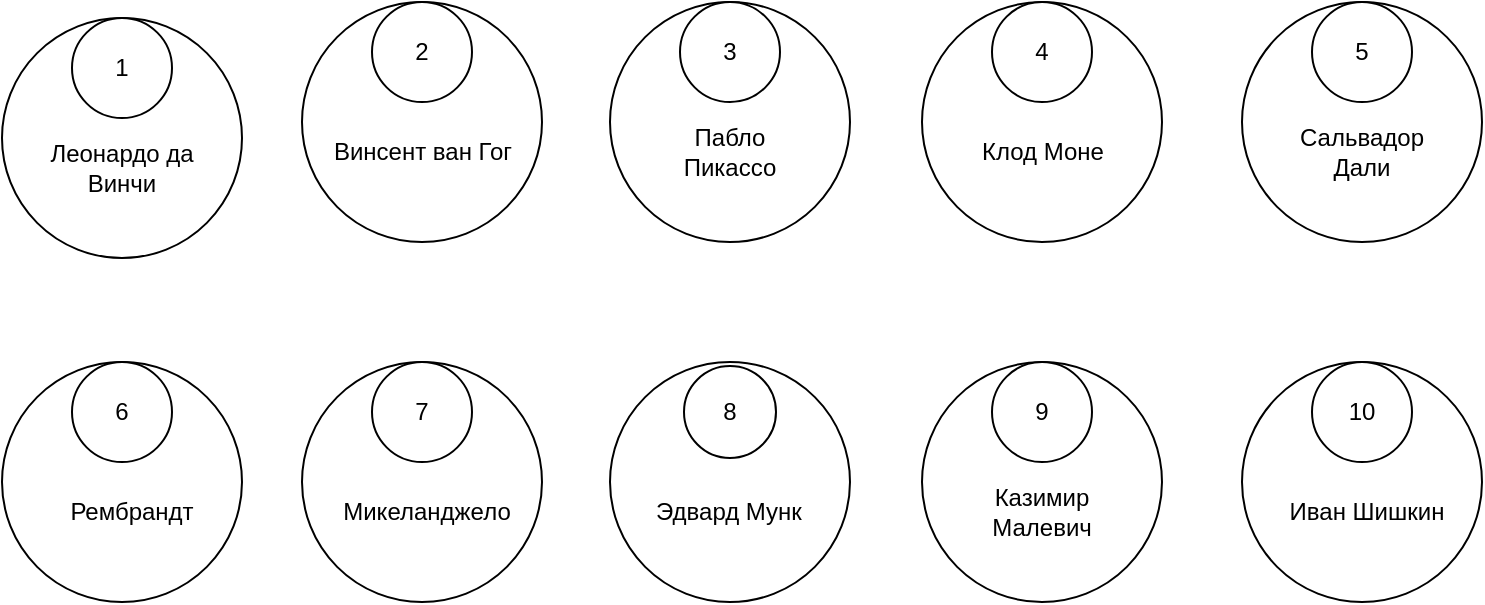 <mxfile version="27.0.4" pages="8">
  <diagram name="Artist" id="7k_qqXzVLM_rFQDikKqZ">
    <mxGraphModel dx="800" dy="463" grid="1" gridSize="10" guides="1" tooltips="1" connect="1" arrows="1" fold="1" page="1" pageScale="1" pageWidth="827" pageHeight="1169" math="0" shadow="0">
      <root>
        <mxCell id="0" />
        <mxCell id="1" parent="0" />
        <mxCell id="-0CRxqcSasOdcpKEyFg3-1" value="" style="group" parent="1" vertex="1" connectable="0">
          <mxGeometry x="44" y="168" width="120" height="120" as="geometry" />
        </mxCell>
        <mxCell id="lfFn9-WfCf2i_I200h7F-1" value="" style="ellipse;whiteSpace=wrap;html=1;aspect=fixed;" parent="-0CRxqcSasOdcpKEyFg3-1" vertex="1">
          <mxGeometry width="120" height="120" as="geometry" />
        </mxCell>
        <mxCell id="lfFn9-WfCf2i_I200h7F-16" value="1" style="ellipse;whiteSpace=wrap;html=1;aspect=fixed;" parent="-0CRxqcSasOdcpKEyFg3-1" vertex="1">
          <mxGeometry x="35" width="50" height="50" as="geometry" />
        </mxCell>
        <mxCell id="lfFn9-WfCf2i_I200h7F-26" value="Леонардо да Винчи" style="text;html=1;align=center;verticalAlign=middle;whiteSpace=wrap;rounded=0;" parent="-0CRxqcSasOdcpKEyFg3-1" vertex="1">
          <mxGeometry x="15" y="60" width="90" height="30" as="geometry" />
        </mxCell>
        <mxCell id="-0CRxqcSasOdcpKEyFg3-3" value="" style="group" parent="1" vertex="1" connectable="0">
          <mxGeometry x="194" y="160" width="120" height="120" as="geometry" />
        </mxCell>
        <mxCell id="lfFn9-WfCf2i_I200h7F-8" value="" style="ellipse;whiteSpace=wrap;html=1;aspect=fixed;" parent="-0CRxqcSasOdcpKEyFg3-3" vertex="1">
          <mxGeometry width="120" height="120" as="geometry" />
        </mxCell>
        <mxCell id="lfFn9-WfCf2i_I200h7F-24" value="2" style="ellipse;whiteSpace=wrap;html=1;aspect=fixed;" parent="-0CRxqcSasOdcpKEyFg3-3" vertex="1">
          <mxGeometry x="35" width="50" height="50" as="geometry" />
        </mxCell>
        <mxCell id="lfFn9-WfCf2i_I200h7F-34" value="Винсент ван Гог" style="text;html=1;align=center;verticalAlign=middle;whiteSpace=wrap;rounded=0;" parent="-0CRxqcSasOdcpKEyFg3-3" vertex="1">
          <mxGeometry x="12.5" y="60" width="95" height="30" as="geometry" />
        </mxCell>
        <mxCell id="-0CRxqcSasOdcpKEyFg3-5" value="" style="group" parent="1" vertex="1" connectable="0">
          <mxGeometry x="348" y="160" width="120" height="120" as="geometry" />
        </mxCell>
        <mxCell id="lfFn9-WfCf2i_I200h7F-9" value="" style="ellipse;whiteSpace=wrap;html=1;aspect=fixed;" parent="-0CRxqcSasOdcpKEyFg3-5" vertex="1">
          <mxGeometry width="120" height="120" as="geometry" />
        </mxCell>
        <mxCell id="lfFn9-WfCf2i_I200h7F-23" value="3" style="ellipse;whiteSpace=wrap;html=1;aspect=fixed;" parent="-0CRxqcSasOdcpKEyFg3-5" vertex="1">
          <mxGeometry x="35" width="50" height="50" as="geometry" />
        </mxCell>
        <mxCell id="lfFn9-WfCf2i_I200h7F-33" value="Пабло Пикассо" style="text;html=1;align=center;verticalAlign=middle;whiteSpace=wrap;rounded=0;" parent="-0CRxqcSasOdcpKEyFg3-5" vertex="1">
          <mxGeometry x="22" y="60" width="76" height="30" as="geometry" />
        </mxCell>
        <mxCell id="-0CRxqcSasOdcpKEyFg3-6" value="" style="group" parent="1" vertex="1" connectable="0">
          <mxGeometry x="504" y="160" width="120" height="120" as="geometry" />
        </mxCell>
        <mxCell id="lfFn9-WfCf2i_I200h7F-10" value="" style="ellipse;whiteSpace=wrap;html=1;aspect=fixed;" parent="-0CRxqcSasOdcpKEyFg3-6" vertex="1">
          <mxGeometry width="120" height="120" as="geometry" />
        </mxCell>
        <mxCell id="lfFn9-WfCf2i_I200h7F-22" value="4" style="ellipse;whiteSpace=wrap;html=1;aspect=fixed;" parent="-0CRxqcSasOdcpKEyFg3-6" vertex="1">
          <mxGeometry x="35" width="50" height="50" as="geometry" />
        </mxCell>
        <mxCell id="lfFn9-WfCf2i_I200h7F-32" value="Клод Моне" style="text;html=1;align=center;verticalAlign=middle;whiteSpace=wrap;rounded=0;" parent="-0CRxqcSasOdcpKEyFg3-6" vertex="1">
          <mxGeometry x="17.5" y="60" width="85" height="30" as="geometry" />
        </mxCell>
        <mxCell id="-0CRxqcSasOdcpKEyFg3-7" value="" style="group" parent="1" vertex="1" connectable="0">
          <mxGeometry x="664" y="160" width="120" height="120" as="geometry" />
        </mxCell>
        <mxCell id="lfFn9-WfCf2i_I200h7F-11" value="" style="ellipse;whiteSpace=wrap;html=1;aspect=fixed;" parent="-0CRxqcSasOdcpKEyFg3-7" vertex="1">
          <mxGeometry width="120" height="120" as="geometry" />
        </mxCell>
        <mxCell id="lfFn9-WfCf2i_I200h7F-21" value="5" style="ellipse;whiteSpace=wrap;html=1;aspect=fixed;" parent="-0CRxqcSasOdcpKEyFg3-7" vertex="1">
          <mxGeometry x="35" width="50" height="50" as="geometry" />
        </mxCell>
        <mxCell id="lfFn9-WfCf2i_I200h7F-31" value="Сальвадор Дали" style="text;html=1;align=center;verticalAlign=middle;whiteSpace=wrap;rounded=0;" parent="-0CRxqcSasOdcpKEyFg3-7" vertex="1">
          <mxGeometry x="30" y="60" width="60" height="30" as="geometry" />
        </mxCell>
        <mxCell id="-0CRxqcSasOdcpKEyFg3-8" value="" style="group" parent="1" vertex="1" connectable="0">
          <mxGeometry x="44" y="340" width="120" height="120" as="geometry" />
        </mxCell>
        <mxCell id="lfFn9-WfCf2i_I200h7F-7" value="" style="ellipse;whiteSpace=wrap;html=1;aspect=fixed;" parent="-0CRxqcSasOdcpKEyFg3-8" vertex="1">
          <mxGeometry width="120" height="120" as="geometry" />
        </mxCell>
        <mxCell id="lfFn9-WfCf2i_I200h7F-20" value="6" style="ellipse;whiteSpace=wrap;html=1;aspect=fixed;" parent="-0CRxqcSasOdcpKEyFg3-8" vertex="1">
          <mxGeometry x="35" width="50" height="50" as="geometry" />
        </mxCell>
        <mxCell id="lfFn9-WfCf2i_I200h7F-30" value="Рембрандт" style="text;html=1;align=center;verticalAlign=middle;whiteSpace=wrap;rounded=0;" parent="-0CRxqcSasOdcpKEyFg3-8" vertex="1">
          <mxGeometry x="10" y="60" width="110" height="30" as="geometry" />
        </mxCell>
        <mxCell id="-0CRxqcSasOdcpKEyFg3-9" value="" style="group" parent="1" vertex="1" connectable="0">
          <mxGeometry x="194" y="340" width="120" height="120" as="geometry" />
        </mxCell>
        <mxCell id="lfFn9-WfCf2i_I200h7F-6" value="" style="ellipse;whiteSpace=wrap;html=1;aspect=fixed;" parent="-0CRxqcSasOdcpKEyFg3-9" vertex="1">
          <mxGeometry width="120" height="120" as="geometry" />
        </mxCell>
        <mxCell id="lfFn9-WfCf2i_I200h7F-19" value="7" style="ellipse;whiteSpace=wrap;html=1;aspect=fixed;" parent="-0CRxqcSasOdcpKEyFg3-9" vertex="1">
          <mxGeometry x="35" width="50" height="50" as="geometry" />
        </mxCell>
        <mxCell id="lfFn9-WfCf2i_I200h7F-29" value="Микеланджело" style="text;html=1;align=center;verticalAlign=middle;whiteSpace=wrap;rounded=0;" parent="-0CRxqcSasOdcpKEyFg3-9" vertex="1">
          <mxGeometry x="25" y="60" width="75" height="30" as="geometry" />
        </mxCell>
        <mxCell id="-0CRxqcSasOdcpKEyFg3-12" value="" style="group" parent="1" vertex="1" connectable="0">
          <mxGeometry x="348" y="340" width="120" height="120" as="geometry" />
        </mxCell>
        <mxCell id="lfFn9-WfCf2i_I200h7F-14" value="" style="ellipse;whiteSpace=wrap;html=1;aspect=fixed;" parent="-0CRxqcSasOdcpKEyFg3-12" vertex="1">
          <mxGeometry width="120" height="120" as="geometry" />
        </mxCell>
        <mxCell id="lfFn9-WfCf2i_I200h7F-18" value="8" style="ellipse;whiteSpace=wrap;html=1;aspect=fixed;" parent="-0CRxqcSasOdcpKEyFg3-12" vertex="1">
          <mxGeometry x="37" y="2" width="46" height="46" as="geometry" />
        </mxCell>
        <mxCell id="lfFn9-WfCf2i_I200h7F-28" value="Эдвард Мунк" style="text;html=1;align=center;verticalAlign=middle;whiteSpace=wrap;rounded=0;" parent="-0CRxqcSasOdcpKEyFg3-12" vertex="1">
          <mxGeometry x="19" y="60" width="81" height="30" as="geometry" />
        </mxCell>
        <mxCell id="-0CRxqcSasOdcpKEyFg3-13" value="" style="group" parent="1" vertex="1" connectable="0">
          <mxGeometry x="504" y="340" width="120" height="120" as="geometry" />
        </mxCell>
        <mxCell id="lfFn9-WfCf2i_I200h7F-13" value="" style="ellipse;whiteSpace=wrap;html=1;aspect=fixed;" parent="-0CRxqcSasOdcpKEyFg3-13" vertex="1">
          <mxGeometry width="120" height="120" as="geometry" />
        </mxCell>
        <mxCell id="lfFn9-WfCf2i_I200h7F-17" value="9" style="ellipse;whiteSpace=wrap;html=1;aspect=fixed;" parent="-0CRxqcSasOdcpKEyFg3-13" vertex="1">
          <mxGeometry x="35" width="50" height="50" as="geometry" />
        </mxCell>
        <mxCell id="lfFn9-WfCf2i_I200h7F-27" value="Казимир Малевич" style="text;html=1;align=center;verticalAlign=middle;whiteSpace=wrap;rounded=0;" parent="-0CRxqcSasOdcpKEyFg3-13" vertex="1">
          <mxGeometry x="30" y="60" width="60" height="30" as="geometry" />
        </mxCell>
        <mxCell id="-0CRxqcSasOdcpKEyFg3-14" value="" style="group" parent="1" vertex="1" connectable="0">
          <mxGeometry x="664" y="340" width="120" height="120" as="geometry" />
        </mxCell>
        <mxCell id="lfFn9-WfCf2i_I200h7F-12" value="" style="ellipse;whiteSpace=wrap;html=1;aspect=fixed;" parent="-0CRxqcSasOdcpKEyFg3-14" vertex="1">
          <mxGeometry width="120" height="120" as="geometry" />
        </mxCell>
        <mxCell id="lfFn9-WfCf2i_I200h7F-25" value="10" style="ellipse;whiteSpace=wrap;html=1;aspect=fixed;" parent="-0CRxqcSasOdcpKEyFg3-14" vertex="1">
          <mxGeometry x="35" width="50" height="50" as="geometry" />
        </mxCell>
        <mxCell id="lfFn9-WfCf2i_I200h7F-35" value="Иван Шишкин" style="text;html=1;align=center;verticalAlign=middle;whiteSpace=wrap;rounded=0;" parent="-0CRxqcSasOdcpKEyFg3-14" vertex="1">
          <mxGeometry x="10" y="60" width="105" height="30" as="geometry" />
        </mxCell>
      </root>
    </mxGraphModel>
  </diagram>
  <diagram name=" Gallery" id="VuRFlygVJ8VWxxK1keLV">
    <mxGraphModel dx="800" dy="463" grid="1" gridSize="10" guides="1" tooltips="1" connect="1" arrows="1" fold="1" page="1" pageScale="1" pageWidth="827" pageHeight="1169" math="0" shadow="0">
      <root>
        <mxCell id="0" />
        <mxCell id="1" parent="0" />
        <mxCell id="CjUNFGmAacC76h2Ob6ld-44" value="" style="group" parent="1" vertex="1" connectable="0">
          <mxGeometry x="760" y="420" width="150" height="100" as="geometry" />
        </mxCell>
        <mxCell id="CjUNFGmAacC76h2Ob6ld-45" value="" style="rounded=0;whiteSpace=wrap;html=1;" parent="CjUNFGmAacC76h2Ob6ld-44" vertex="1">
          <mxGeometry width="150" height="100" as="geometry" />
        </mxCell>
        <mxCell id="CjUNFGmAacC76h2Ob6ld-46" value="10" style="rounded=0;whiteSpace=wrap;html=1;" parent="CjUNFGmAacC76h2Ob6ld-44" vertex="1">
          <mxGeometry x="50" width="50" height="30" as="geometry" />
        </mxCell>
        <mxCell id="CjUNFGmAacC76h2Ob6ld-47" value="&lt;font style=&quot;font-size: 14px;&quot;&gt;Эрмитаж&lt;/font&gt;" style="text;html=1;align=center;verticalAlign=middle;whiteSpace=wrap;rounded=0;" parent="CjUNFGmAacC76h2Ob6ld-44" vertex="1">
          <mxGeometry x="41.667" y="40" width="66.667" height="45" as="geometry" />
        </mxCell>
        <mxCell id="CjUNFGmAacC76h2Ob6ld-48" value="" style="group" parent="1" vertex="1" connectable="0">
          <mxGeometry x="760" y="290" width="150" height="100" as="geometry" />
        </mxCell>
        <mxCell id="CjUNFGmAacC76h2Ob6ld-49" value="" style="rounded=0;whiteSpace=wrap;html=1;" parent="CjUNFGmAacC76h2Ob6ld-48" vertex="1">
          <mxGeometry width="150" height="100" as="geometry" />
        </mxCell>
        <mxCell id="CjUNFGmAacC76h2Ob6ld-50" value="5" style="rounded=0;whiteSpace=wrap;html=1;" parent="CjUNFGmAacC76h2Ob6ld-48" vertex="1">
          <mxGeometry x="50" width="50" height="30" as="geometry" />
        </mxCell>
        <mxCell id="CjUNFGmAacC76h2Ob6ld-51" value="&lt;font style=&quot;font-size: 14px;&quot;&gt;Музей Дали&lt;/font&gt;" style="text;html=1;align=center;verticalAlign=middle;whiteSpace=wrap;rounded=0;" parent="CjUNFGmAacC76h2Ob6ld-48" vertex="1">
          <mxGeometry x="41.667" y="40" width="66.667" height="45" as="geometry" />
        </mxCell>
        <mxCell id="CjUNFGmAacC76h2Ob6ld-52" value="" style="group" parent="1" vertex="1" connectable="0">
          <mxGeometry x="590" y="420" width="150" height="100" as="geometry" />
        </mxCell>
        <mxCell id="CjUNFGmAacC76h2Ob6ld-53" value="" style="rounded=0;whiteSpace=wrap;html=1;" parent="CjUNFGmAacC76h2Ob6ld-52" vertex="1">
          <mxGeometry width="150" height="100" as="geometry" />
        </mxCell>
        <mxCell id="CjUNFGmAacC76h2Ob6ld-54" value="9" style="rounded=0;whiteSpace=wrap;html=1;" parent="CjUNFGmAacC76h2Ob6ld-52" vertex="1">
          <mxGeometry x="50" width="50" height="30" as="geometry" />
        </mxCell>
        <mxCell id="CjUNFGmAacC76h2Ob6ld-55" value="&lt;font style=&quot;font-size: 14px;&quot;&gt;Третьяковская галерея&lt;/font&gt;" style="text;html=1;align=center;verticalAlign=middle;whiteSpace=wrap;rounded=0;" parent="CjUNFGmAacC76h2Ob6ld-52" vertex="1">
          <mxGeometry x="35.83" y="40" width="78.33" height="45" as="geometry" />
        </mxCell>
        <mxCell id="CjUNFGmAacC76h2Ob6ld-56" value="" style="group" parent="1" vertex="1" connectable="0">
          <mxGeometry x="590" y="290" width="150" height="100" as="geometry" />
        </mxCell>
        <mxCell id="CjUNFGmAacC76h2Ob6ld-57" value="" style="rounded=0;whiteSpace=wrap;html=1;" parent="CjUNFGmAacC76h2Ob6ld-56" vertex="1">
          <mxGeometry width="150" height="100" as="geometry" />
        </mxCell>
        <mxCell id="CjUNFGmAacC76h2Ob6ld-58" value="4" style="rounded=0;whiteSpace=wrap;html=1;" parent="CjUNFGmAacC76h2Ob6ld-56" vertex="1">
          <mxGeometry x="50" width="50" height="30" as="geometry" />
        </mxCell>
        <mxCell id="CjUNFGmAacC76h2Ob6ld-59" value="&lt;font style=&quot;font-size: 14px;&quot;&gt;Музей Орсе&lt;/font&gt;" style="text;html=1;align=center;verticalAlign=middle;whiteSpace=wrap;rounded=0;" parent="CjUNFGmAacC76h2Ob6ld-56" vertex="1">
          <mxGeometry x="41.667" y="40" width="66.667" height="45" as="geometry" />
        </mxCell>
        <mxCell id="CjUNFGmAacC76h2Ob6ld-60" value="" style="group" parent="1" vertex="1" connectable="0">
          <mxGeometry x="420" y="420" width="150" height="100" as="geometry" />
        </mxCell>
        <mxCell id="CjUNFGmAacC76h2Ob6ld-61" value="" style="rounded=0;whiteSpace=wrap;html=1;" parent="CjUNFGmAacC76h2Ob6ld-60" vertex="1">
          <mxGeometry width="150" height="100" as="geometry" />
        </mxCell>
        <mxCell id="CjUNFGmAacC76h2Ob6ld-62" value="8" style="rounded=0;whiteSpace=wrap;html=1;" parent="CjUNFGmAacC76h2Ob6ld-60" vertex="1">
          <mxGeometry x="50" width="50" height="30" as="geometry" />
        </mxCell>
        <mxCell id="CjUNFGmAacC76h2Ob6ld-63" value="&lt;span style=&quot;font-size: 14px;&quot;&gt;Музей Мунка&lt;/span&gt;" style="text;html=1;align=center;verticalAlign=middle;whiteSpace=wrap;rounded=0;" parent="CjUNFGmAacC76h2Ob6ld-60" vertex="1">
          <mxGeometry x="41.667" y="40" width="66.667" height="45" as="geometry" />
        </mxCell>
        <mxCell id="CjUNFGmAacC76h2Ob6ld-64" value="" style="group" parent="1" vertex="1" connectable="0">
          <mxGeometry x="250" y="420" width="150" height="100" as="geometry" />
        </mxCell>
        <mxCell id="CjUNFGmAacC76h2Ob6ld-65" value="" style="rounded=0;whiteSpace=wrap;html=1;" parent="CjUNFGmAacC76h2Ob6ld-64" vertex="1">
          <mxGeometry width="150" height="100" as="geometry" />
        </mxCell>
        <mxCell id="CjUNFGmAacC76h2Ob6ld-66" value="7" style="rounded=0;whiteSpace=wrap;html=1;" parent="CjUNFGmAacC76h2Ob6ld-64" vertex="1">
          <mxGeometry x="50" width="50" height="30" as="geometry" />
        </mxCell>
        <mxCell id="CjUNFGmAacC76h2Ob6ld-67" value="&lt;font style=&quot;font-size: 14px;&quot;&gt;Альбертина&lt;/font&gt;" style="text;html=1;align=center;verticalAlign=middle;whiteSpace=wrap;rounded=0;" parent="CjUNFGmAacC76h2Ob6ld-64" vertex="1">
          <mxGeometry x="30.83" y="40" width="88.33" height="45" as="geometry" />
        </mxCell>
        <mxCell id="CjUNFGmAacC76h2Ob6ld-68" value="" style="group" parent="1" vertex="1" connectable="0">
          <mxGeometry x="80" y="420" width="150" height="100" as="geometry" />
        </mxCell>
        <mxCell id="CjUNFGmAacC76h2Ob6ld-69" value="" style="rounded=0;whiteSpace=wrap;html=1;" parent="CjUNFGmAacC76h2Ob6ld-68" vertex="1">
          <mxGeometry width="150" height="100" as="geometry" />
        </mxCell>
        <mxCell id="CjUNFGmAacC76h2Ob6ld-70" value="6" style="rounded=0;whiteSpace=wrap;html=1;" parent="CjUNFGmAacC76h2Ob6ld-68" vertex="1">
          <mxGeometry x="50" width="50" height="30" as="geometry" />
        </mxCell>
        <mxCell id="CjUNFGmAacC76h2Ob6ld-71" value="&lt;span style=&quot;font-size: 14px;&quot;&gt;Рейксмюсеум&lt;/span&gt;" style="text;html=1;align=center;verticalAlign=middle;whiteSpace=wrap;rounded=0;" parent="CjUNFGmAacC76h2Ob6ld-68" vertex="1">
          <mxGeometry x="25.83" y="40" width="98.33" height="45" as="geometry" />
        </mxCell>
        <mxCell id="CjUNFGmAacC76h2Ob6ld-72" value="" style="group" parent="1" vertex="1" connectable="0">
          <mxGeometry x="420" y="290" width="150" height="100" as="geometry" />
        </mxCell>
        <mxCell id="CjUNFGmAacC76h2Ob6ld-73" value="" style="rounded=0;whiteSpace=wrap;html=1;" parent="CjUNFGmAacC76h2Ob6ld-72" vertex="1">
          <mxGeometry width="150" height="100" as="geometry" />
        </mxCell>
        <mxCell id="CjUNFGmAacC76h2Ob6ld-74" value="3" style="rounded=0;whiteSpace=wrap;html=1;" parent="CjUNFGmAacC76h2Ob6ld-72" vertex="1">
          <mxGeometry x="50" width="50" height="30" as="geometry" />
        </mxCell>
        <mxCell id="CjUNFGmAacC76h2Ob6ld-75" value="&lt;font style=&quot;font-size: 14px;&quot;&gt;Прадо&lt;/font&gt;" style="text;html=1;align=center;verticalAlign=middle;whiteSpace=wrap;rounded=0;" parent="CjUNFGmAacC76h2Ob6ld-72" vertex="1">
          <mxGeometry x="41.667" y="40" width="66.667" height="45" as="geometry" />
        </mxCell>
        <mxCell id="CjUNFGmAacC76h2Ob6ld-76" value="" style="group" parent="1" vertex="1" connectable="0">
          <mxGeometry x="250" y="290" width="150" height="100" as="geometry" />
        </mxCell>
        <mxCell id="CjUNFGmAacC76h2Ob6ld-77" value="" style="rounded=0;whiteSpace=wrap;html=1;" parent="CjUNFGmAacC76h2Ob6ld-76" vertex="1">
          <mxGeometry width="150" height="100" as="geometry" />
        </mxCell>
        <mxCell id="CjUNFGmAacC76h2Ob6ld-78" value="2" style="rounded=0;whiteSpace=wrap;html=1;" parent="CjUNFGmAacC76h2Ob6ld-76" vertex="1">
          <mxGeometry x="50" width="50" height="30" as="geometry" />
        </mxCell>
        <mxCell id="CjUNFGmAacC76h2Ob6ld-79" value="&lt;font style=&quot;font-size: 14px;&quot;&gt;Музей ван Гога&lt;/font&gt;" style="text;html=1;align=center;verticalAlign=middle;whiteSpace=wrap;rounded=0;" parent="CjUNFGmAacC76h2Ob6ld-76" vertex="1">
          <mxGeometry x="35.83" y="40" width="78.33" height="45" as="geometry" />
        </mxCell>
        <mxCell id="CjUNFGmAacC76h2Ob6ld-80" value="" style="group" parent="1" vertex="1" connectable="0">
          <mxGeometry x="80" y="290" width="150" height="100" as="geometry" />
        </mxCell>
        <mxCell id="CjUNFGmAacC76h2Ob6ld-81" value="" style="rounded=0;whiteSpace=wrap;html=1;" parent="CjUNFGmAacC76h2Ob6ld-80" vertex="1">
          <mxGeometry width="150" height="100" as="geometry" />
        </mxCell>
        <mxCell id="CjUNFGmAacC76h2Ob6ld-82" value="1" style="rounded=0;whiteSpace=wrap;html=1;" parent="CjUNFGmAacC76h2Ob6ld-80" vertex="1">
          <mxGeometry x="50" width="50" height="30" as="geometry" />
        </mxCell>
        <mxCell id="CjUNFGmAacC76h2Ob6ld-83" value="&lt;font style=&quot;font-size: 14px;&quot;&gt;Лувр&lt;/font&gt;" style="text;html=1;align=center;verticalAlign=middle;whiteSpace=wrap;rounded=0;" parent="CjUNFGmAacC76h2Ob6ld-80" vertex="1">
          <mxGeometry x="41.667" y="40" width="66.667" height="45" as="geometry" />
        </mxCell>
      </root>
    </mxGraphModel>
  </diagram>
  <diagram name="ArtStyle" id="oez_wkt2Z_ZBZWKJv_Wc">
    <mxGraphModel dx="800" dy="463" grid="1" gridSize="10" guides="1" tooltips="1" connect="1" arrows="1" fold="1" page="1" pageScale="1" pageWidth="827" pageHeight="1169" math="0" shadow="0">
      <root>
        <mxCell id="0" />
        <mxCell id="1" parent="0" />
        <mxCell id="aObQVVCJYYxxFz0ISDNs-1" value="" style="group" vertex="1" connectable="0" parent="1">
          <mxGeometry x="240" y="120" width="160" height="115" as="geometry" />
        </mxCell>
        <mxCell id="3hqpzQUNpzhv11L0OUDn-1" value="" style="ellipse;shape=cloud;whiteSpace=wrap;html=1;" parent="aObQVVCJYYxxFz0ISDNs-1" vertex="1">
          <mxGeometry y="5" width="160" height="110" as="geometry" />
        </mxCell>
        <mxCell id="3hqpzQUNpzhv11L0OUDn-3" value="2" style="ellipse;shape=cloud;whiteSpace=wrap;html=1;" parent="aObQVVCJYYxxFz0ISDNs-1" vertex="1">
          <mxGeometry x="32.73" width="67.27" height="60" as="geometry" />
        </mxCell>
        <mxCell id="K5_EZUALUggJ9JoFMOV1-1" value="Постимпрессиониз" style="text;html=1;align=center;verticalAlign=middle;whiteSpace=wrap;rounded=0;" parent="aObQVVCJYYxxFz0ISDNs-1" vertex="1">
          <mxGeometry x="60" y="55" width="60" height="30" as="geometry" />
        </mxCell>
        <mxCell id="aObQVVCJYYxxFz0ISDNs-2" value="" style="group" vertex="1" connectable="0" parent="1">
          <mxGeometry x="80" y="120" width="160" height="115" as="geometry" />
        </mxCell>
        <mxCell id="aObQVVCJYYxxFz0ISDNs-3" value="" style="ellipse;shape=cloud;whiteSpace=wrap;html=1;" vertex="1" parent="aObQVVCJYYxxFz0ISDNs-2">
          <mxGeometry y="5" width="160" height="110" as="geometry" />
        </mxCell>
        <mxCell id="aObQVVCJYYxxFz0ISDNs-4" value="1" style="ellipse;shape=cloud;whiteSpace=wrap;html=1;" vertex="1" parent="aObQVVCJYYxxFz0ISDNs-2">
          <mxGeometry x="32.73" width="67.27" height="60" as="geometry" />
        </mxCell>
        <mxCell id="aObQVVCJYYxxFz0ISDNs-5" value="Ренессанс" style="text;html=1;align=center;verticalAlign=middle;whiteSpace=wrap;rounded=0;" vertex="1" parent="aObQVVCJYYxxFz0ISDNs-2">
          <mxGeometry x="50" y="55" width="60" height="30" as="geometry" />
        </mxCell>
        <mxCell id="aObQVVCJYYxxFz0ISDNs-6" value="" style="group" vertex="1" connectable="0" parent="1">
          <mxGeometry x="240" y="235" width="160" height="115" as="geometry" />
        </mxCell>
        <mxCell id="aObQVVCJYYxxFz0ISDNs-7" value="" style="ellipse;shape=cloud;whiteSpace=wrap;html=1;" vertex="1" parent="aObQVVCJYYxxFz0ISDNs-6">
          <mxGeometry y="5" width="160" height="110" as="geometry" />
        </mxCell>
        <mxCell id="aObQVVCJYYxxFz0ISDNs-8" value="7" style="ellipse;shape=cloud;whiteSpace=wrap;html=1;" vertex="1" parent="aObQVVCJYYxxFz0ISDNs-6">
          <mxGeometry x="32.73" width="67.27" height="60" as="geometry" />
        </mxCell>
        <mxCell id="aObQVVCJYYxxFz0ISDNs-9" value="Экспрессионизм" style="text;html=1;align=center;verticalAlign=middle;whiteSpace=wrap;rounded=0;" vertex="1" parent="aObQVVCJYYxxFz0ISDNs-6">
          <mxGeometry x="50" y="55" width="60" height="30" as="geometry" />
        </mxCell>
        <mxCell id="aObQVVCJYYxxFz0ISDNs-10" value="" style="group" vertex="1" connectable="0" parent="1">
          <mxGeometry x="80" y="235" width="160" height="115" as="geometry" />
        </mxCell>
        <mxCell id="aObQVVCJYYxxFz0ISDNs-11" value="" style="ellipse;shape=cloud;whiteSpace=wrap;html=1;" vertex="1" parent="aObQVVCJYYxxFz0ISDNs-10">
          <mxGeometry y="5" width="160" height="110" as="geometry" />
        </mxCell>
        <mxCell id="aObQVVCJYYxxFz0ISDNs-12" value="6" style="ellipse;shape=cloud;whiteSpace=wrap;html=1;" vertex="1" parent="aObQVVCJYYxxFz0ISDNs-10">
          <mxGeometry x="32.73" width="67.27" height="60" as="geometry" />
        </mxCell>
        <mxCell id="aObQVVCJYYxxFz0ISDNs-13" value="Барокко" style="text;html=1;align=center;verticalAlign=middle;whiteSpace=wrap;rounded=0;" vertex="1" parent="aObQVVCJYYxxFz0ISDNs-10">
          <mxGeometry x="50" y="55" width="60" height="30" as="geometry" />
        </mxCell>
        <mxCell id="aObQVVCJYYxxFz0ISDNs-14" value="" style="group" vertex="1" connectable="0" parent="1">
          <mxGeometry x="400" y="120" width="160" height="115" as="geometry" />
        </mxCell>
        <mxCell id="aObQVVCJYYxxFz0ISDNs-15" value="" style="ellipse;shape=cloud;whiteSpace=wrap;html=1;" vertex="1" parent="aObQVVCJYYxxFz0ISDNs-14">
          <mxGeometry y="5" width="160" height="110" as="geometry" />
        </mxCell>
        <mxCell id="aObQVVCJYYxxFz0ISDNs-16" value="3" style="ellipse;shape=cloud;whiteSpace=wrap;html=1;" vertex="1" parent="aObQVVCJYYxxFz0ISDNs-14">
          <mxGeometry x="32.73" width="67.27" height="60" as="geometry" />
        </mxCell>
        <mxCell id="aObQVVCJYYxxFz0ISDNs-17" value="Кубизм" style="text;html=1;align=center;verticalAlign=middle;whiteSpace=wrap;rounded=0;" vertex="1" parent="aObQVVCJYYxxFz0ISDNs-14">
          <mxGeometry x="50" y="55" width="60" height="30" as="geometry" />
        </mxCell>
        <mxCell id="aObQVVCJYYxxFz0ISDNs-18" value="" style="group" vertex="1" connectable="0" parent="1">
          <mxGeometry x="560" y="120" width="160" height="115" as="geometry" />
        </mxCell>
        <mxCell id="aObQVVCJYYxxFz0ISDNs-19" value="" style="ellipse;shape=cloud;whiteSpace=wrap;html=1;" vertex="1" parent="aObQVVCJYYxxFz0ISDNs-18">
          <mxGeometry y="5" width="160" height="110" as="geometry" />
        </mxCell>
        <mxCell id="aObQVVCJYYxxFz0ISDNs-20" value="4" style="ellipse;shape=cloud;whiteSpace=wrap;html=1;" vertex="1" parent="aObQVVCJYYxxFz0ISDNs-18">
          <mxGeometry x="32.73" width="67.27" height="60" as="geometry" />
        </mxCell>
        <mxCell id="aObQVVCJYYxxFz0ISDNs-21" value="Импрессионизм" style="text;html=1;align=center;verticalAlign=middle;whiteSpace=wrap;rounded=0;" vertex="1" parent="aObQVVCJYYxxFz0ISDNs-18">
          <mxGeometry x="50" y="55" width="60" height="30" as="geometry" />
        </mxCell>
        <mxCell id="aObQVVCJYYxxFz0ISDNs-22" value="" style="group" vertex="1" connectable="0" parent="1">
          <mxGeometry x="400" y="235" width="160" height="115" as="geometry" />
        </mxCell>
        <mxCell id="aObQVVCJYYxxFz0ISDNs-23" value="" style="ellipse;shape=cloud;whiteSpace=wrap;html=1;" vertex="1" parent="aObQVVCJYYxxFz0ISDNs-22">
          <mxGeometry y="5" width="160" height="110" as="geometry" />
        </mxCell>
        <mxCell id="aObQVVCJYYxxFz0ISDNs-24" value="8" style="ellipse;shape=cloud;whiteSpace=wrap;html=1;" vertex="1" parent="aObQVVCJYYxxFz0ISDNs-22">
          <mxGeometry x="32.73" width="67.27" height="60" as="geometry" />
        </mxCell>
        <mxCell id="aObQVVCJYYxxFz0ISDNs-25" value="Супрематизм" style="text;html=1;align=center;verticalAlign=middle;whiteSpace=wrap;rounded=0;" vertex="1" parent="aObQVVCJYYxxFz0ISDNs-22">
          <mxGeometry x="50" y="55" width="60" height="30" as="geometry" />
        </mxCell>
        <mxCell id="aObQVVCJYYxxFz0ISDNs-26" value="" style="group" vertex="1" connectable="0" parent="1">
          <mxGeometry x="560" y="235" width="160" height="115" as="geometry" />
        </mxCell>
        <mxCell id="aObQVVCJYYxxFz0ISDNs-27" value="" style="ellipse;shape=cloud;whiteSpace=wrap;html=1;" vertex="1" parent="aObQVVCJYYxxFz0ISDNs-26">
          <mxGeometry y="5" width="160" height="110" as="geometry" />
        </mxCell>
        <mxCell id="aObQVVCJYYxxFz0ISDNs-28" value="9" style="ellipse;shape=cloud;whiteSpace=wrap;html=1;" vertex="1" parent="aObQVVCJYYxxFz0ISDNs-26">
          <mxGeometry x="32.73" width="67.27" height="60" as="geometry" />
        </mxCell>
        <mxCell id="aObQVVCJYYxxFz0ISDNs-29" value="Реализм" style="text;html=1;align=center;verticalAlign=middle;whiteSpace=wrap;rounded=0;" vertex="1" parent="aObQVVCJYYxxFz0ISDNs-26">
          <mxGeometry x="50" y="55" width="60" height="30" as="geometry" />
        </mxCell>
        <mxCell id="aObQVVCJYYxxFz0ISDNs-30" value="" style="group" vertex="1" connectable="0" parent="1">
          <mxGeometry x="720" y="120" width="160" height="115" as="geometry" />
        </mxCell>
        <mxCell id="aObQVVCJYYxxFz0ISDNs-31" value="" style="ellipse;shape=cloud;whiteSpace=wrap;html=1;" vertex="1" parent="aObQVVCJYYxxFz0ISDNs-30">
          <mxGeometry y="5" width="160" height="110" as="geometry" />
        </mxCell>
        <mxCell id="aObQVVCJYYxxFz0ISDNs-32" value="5" style="ellipse;shape=cloud;whiteSpace=wrap;html=1;" vertex="1" parent="aObQVVCJYYxxFz0ISDNs-30">
          <mxGeometry x="32.73" width="67.27" height="60" as="geometry" />
        </mxCell>
        <mxCell id="aObQVVCJYYxxFz0ISDNs-33" value="Сюрреализм" style="text;html=1;align=center;verticalAlign=middle;whiteSpace=wrap;rounded=0;" vertex="1" parent="aObQVVCJYYxxFz0ISDNs-30">
          <mxGeometry x="50" y="55" width="60" height="30" as="geometry" />
        </mxCell>
        <mxCell id="aObQVVCJYYxxFz0ISDNs-34" value="" style="group" vertex="1" connectable="0" parent="1">
          <mxGeometry x="720" y="240" width="160" height="115" as="geometry" />
        </mxCell>
        <mxCell id="aObQVVCJYYxxFz0ISDNs-35" value="" style="ellipse;shape=cloud;whiteSpace=wrap;html=1;" vertex="1" parent="aObQVVCJYYxxFz0ISDNs-34">
          <mxGeometry y="5" width="160" height="110" as="geometry" />
        </mxCell>
        <mxCell id="aObQVVCJYYxxFz0ISDNs-36" value="10" style="ellipse;shape=cloud;whiteSpace=wrap;html=1;" vertex="1" parent="aObQVVCJYYxxFz0ISDNs-34">
          <mxGeometry x="32.73" width="67.27" height="60" as="geometry" />
        </mxCell>
        <mxCell id="aObQVVCJYYxxFz0ISDNs-37" value="Символизм" style="text;html=1;align=center;verticalAlign=middle;whiteSpace=wrap;rounded=0;" vertex="1" parent="aObQVVCJYYxxFz0ISDNs-34">
          <mxGeometry x="50" y="55" width="60" height="30" as="geometry" />
        </mxCell>
      </root>
    </mxGraphModel>
  </diagram>
  <diagram name="Country" id="03TvXpu_unDDVupld0VG">
    <mxGraphModel dx="800" dy="463" grid="1" gridSize="10" guides="1" tooltips="1" connect="1" arrows="1" fold="1" page="1" pageScale="1" pageWidth="827" pageHeight="1169" math="0" shadow="0">
      <root>
        <mxCell id="0" />
        <mxCell id="1" parent="0" />
        <mxCell id="mYAvGEyavj_oluxCG1rr-8" value="" style="group" parent="1" vertex="1" connectable="0">
          <mxGeometry x="80" y="150" width="130" height="90" as="geometry" />
        </mxCell>
        <mxCell id="mYAvGEyavj_oluxCG1rr-1" value="" style="triangle;whiteSpace=wrap;html=1;rotation=-90;" parent="mYAvGEyavj_oluxCG1rr-8" vertex="1">
          <mxGeometry x="20" y="-20" width="90" height="130" as="geometry" />
        </mxCell>
        <mxCell id="mYAvGEyavj_oluxCG1rr-5" value="" style="group" parent="mYAvGEyavj_oluxCG1rr-8" vertex="1" connectable="0">
          <mxGeometry x="35" width="60" height="41.11" as="geometry" />
        </mxCell>
        <mxCell id="mYAvGEyavj_oluxCG1rr-3" value="" style="triangle;whiteSpace=wrap;html=1;rotation=-90;" parent="mYAvGEyavj_oluxCG1rr-5" vertex="1">
          <mxGeometry x="10" y="-8.89" width="40" height="57.78" as="geometry" />
        </mxCell>
        <mxCell id="mYAvGEyavj_oluxCG1rr-4" value="1" style="text;html=1;align=center;verticalAlign=middle;whiteSpace=wrap;rounded=0;" parent="mYAvGEyavj_oluxCG1rr-5" vertex="1">
          <mxGeometry y="11.11" width="60" height="30" as="geometry" />
        </mxCell>
        <mxCell id="mYAvGEyavj_oluxCG1rr-7" value="Италия" style="text;html=1;align=center;verticalAlign=middle;whiteSpace=wrap;rounded=0;" parent="mYAvGEyavj_oluxCG1rr-8" vertex="1">
          <mxGeometry x="32.5" y="50" width="65" height="30" as="geometry" />
        </mxCell>
        <mxCell id="mYAvGEyavj_oluxCG1rr-32" value="" style="group" parent="1" vertex="1" connectable="0">
          <mxGeometry x="220" y="150" width="130" height="90" as="geometry" />
        </mxCell>
        <mxCell id="mYAvGEyavj_oluxCG1rr-33" value="" style="triangle;whiteSpace=wrap;html=1;rotation=-90;" parent="mYAvGEyavj_oluxCG1rr-32" vertex="1">
          <mxGeometry x="20" y="-20" width="90" height="130" as="geometry" />
        </mxCell>
        <mxCell id="mYAvGEyavj_oluxCG1rr-34" value="" style="group" parent="mYAvGEyavj_oluxCG1rr-32" vertex="1" connectable="0">
          <mxGeometry x="35" width="60" height="41.11" as="geometry" />
        </mxCell>
        <mxCell id="mYAvGEyavj_oluxCG1rr-35" value="" style="triangle;whiteSpace=wrap;html=1;rotation=-90;" parent="mYAvGEyavj_oluxCG1rr-34" vertex="1">
          <mxGeometry x="10" y="-8.89" width="40" height="57.78" as="geometry" />
        </mxCell>
        <mxCell id="mYAvGEyavj_oluxCG1rr-36" value="2" style="text;html=1;align=center;verticalAlign=middle;whiteSpace=wrap;rounded=0;" parent="mYAvGEyavj_oluxCG1rr-34" vertex="1">
          <mxGeometry y="11.11" width="60" height="30" as="geometry" />
        </mxCell>
        <mxCell id="mYAvGEyavj_oluxCG1rr-37" value="Нидерланды" style="text;html=1;align=center;verticalAlign=middle;whiteSpace=wrap;rounded=0;" parent="mYAvGEyavj_oluxCG1rr-32" vertex="1">
          <mxGeometry x="32.5" y="50" width="65" height="30" as="geometry" />
        </mxCell>
        <mxCell id="mYAvGEyavj_oluxCG1rr-38" value="" style="group" parent="1" vertex="1" connectable="0">
          <mxGeometry x="360" y="150" width="130" height="90" as="geometry" />
        </mxCell>
        <mxCell id="mYAvGEyavj_oluxCG1rr-39" value="" style="triangle;whiteSpace=wrap;html=1;rotation=-90;" parent="mYAvGEyavj_oluxCG1rr-38" vertex="1">
          <mxGeometry x="20" y="-20" width="90" height="130" as="geometry" />
        </mxCell>
        <mxCell id="mYAvGEyavj_oluxCG1rr-40" value="" style="group" parent="mYAvGEyavj_oluxCG1rr-38" vertex="1" connectable="0">
          <mxGeometry x="35" width="60" height="41.11" as="geometry" />
        </mxCell>
        <mxCell id="mYAvGEyavj_oluxCG1rr-41" value="" style="triangle;whiteSpace=wrap;html=1;rotation=-90;" parent="mYAvGEyavj_oluxCG1rr-40" vertex="1">
          <mxGeometry x="10" y="-8.89" width="40" height="57.78" as="geometry" />
        </mxCell>
        <mxCell id="mYAvGEyavj_oluxCG1rr-42" value="3" style="text;html=1;align=center;verticalAlign=middle;whiteSpace=wrap;rounded=0;" parent="mYAvGEyavj_oluxCG1rr-40" vertex="1">
          <mxGeometry y="11.11" width="60" height="30" as="geometry" />
        </mxCell>
        <mxCell id="mYAvGEyavj_oluxCG1rr-43" value="Испания" style="text;html=1;align=center;verticalAlign=middle;whiteSpace=wrap;rounded=0;" parent="mYAvGEyavj_oluxCG1rr-38" vertex="1">
          <mxGeometry x="32.5" y="50" width="65" height="30" as="geometry" />
        </mxCell>
        <mxCell id="mYAvGEyavj_oluxCG1rr-46" value="" style="group" parent="1" vertex="1" connectable="0">
          <mxGeometry x="500" y="150" width="130" height="90" as="geometry" />
        </mxCell>
        <mxCell id="mYAvGEyavj_oluxCG1rr-47" value="" style="triangle;whiteSpace=wrap;html=1;rotation=-90;" parent="mYAvGEyavj_oluxCG1rr-46" vertex="1">
          <mxGeometry x="20" y="-20" width="90" height="130" as="geometry" />
        </mxCell>
        <mxCell id="mYAvGEyavj_oluxCG1rr-48" value="" style="group" parent="mYAvGEyavj_oluxCG1rr-46" vertex="1" connectable="0">
          <mxGeometry x="35" width="60" height="41.11" as="geometry" />
        </mxCell>
        <mxCell id="mYAvGEyavj_oluxCG1rr-49" value="" style="triangle;whiteSpace=wrap;html=1;rotation=-90;" parent="mYAvGEyavj_oluxCG1rr-48" vertex="1">
          <mxGeometry x="10" y="-8.89" width="40" height="57.78" as="geometry" />
        </mxCell>
        <mxCell id="mYAvGEyavj_oluxCG1rr-50" value="4" style="text;html=1;align=center;verticalAlign=middle;whiteSpace=wrap;rounded=0;" parent="mYAvGEyavj_oluxCG1rr-48" vertex="1">
          <mxGeometry y="11.11" width="60" height="30" as="geometry" />
        </mxCell>
        <mxCell id="mYAvGEyavj_oluxCG1rr-51" value="Франция" style="text;html=1;align=center;verticalAlign=middle;whiteSpace=wrap;rounded=0;" parent="mYAvGEyavj_oluxCG1rr-46" vertex="1">
          <mxGeometry x="32.5" y="50" width="65" height="30" as="geometry" />
        </mxCell>
        <mxCell id="mYAvGEyavj_oluxCG1rr-52" value="" style="group" parent="1" vertex="1" connectable="0">
          <mxGeometry x="640" y="270" width="130" height="90" as="geometry" />
        </mxCell>
        <mxCell id="mYAvGEyavj_oluxCG1rr-53" value="" style="triangle;whiteSpace=wrap;html=1;rotation=-90;" parent="mYAvGEyavj_oluxCG1rr-52" vertex="1">
          <mxGeometry x="20" y="-20" width="90" height="130" as="geometry" />
        </mxCell>
        <mxCell id="mYAvGEyavj_oluxCG1rr-54" value="" style="group" parent="mYAvGEyavj_oluxCG1rr-52" vertex="1" connectable="0">
          <mxGeometry x="35" width="60" height="41.11" as="geometry" />
        </mxCell>
        <mxCell id="mYAvGEyavj_oluxCG1rr-55" value="" style="triangle;whiteSpace=wrap;html=1;rotation=-90;" parent="mYAvGEyavj_oluxCG1rr-54" vertex="1">
          <mxGeometry x="10" y="-8.89" width="40" height="57.78" as="geometry" />
        </mxCell>
        <mxCell id="mYAvGEyavj_oluxCG1rr-56" value="10" style="text;html=1;align=center;verticalAlign=middle;whiteSpace=wrap;rounded=0;" parent="mYAvGEyavj_oluxCG1rr-54" vertex="1">
          <mxGeometry y="11.11" width="60" height="30" as="geometry" />
        </mxCell>
        <mxCell id="mYAvGEyavj_oluxCG1rr-57" value="Великобритания" style="text;html=1;align=center;verticalAlign=middle;whiteSpace=wrap;rounded=0;" parent="mYAvGEyavj_oluxCG1rr-52" vertex="1">
          <mxGeometry x="35" y="50" width="65" height="30" as="geometry" />
        </mxCell>
        <mxCell id="mYAvGEyavj_oluxCG1rr-58" value="" style="group" parent="1" vertex="1" connectable="0">
          <mxGeometry x="500" y="270" width="130" height="90" as="geometry" />
        </mxCell>
        <mxCell id="mYAvGEyavj_oluxCG1rr-59" value="" style="triangle;whiteSpace=wrap;html=1;rotation=-90;" parent="mYAvGEyavj_oluxCG1rr-58" vertex="1">
          <mxGeometry x="20" y="-20" width="90" height="130" as="geometry" />
        </mxCell>
        <mxCell id="mYAvGEyavj_oluxCG1rr-60" value="" style="group" parent="mYAvGEyavj_oluxCG1rr-58" vertex="1" connectable="0">
          <mxGeometry x="35" width="60" height="41.11" as="geometry" />
        </mxCell>
        <mxCell id="mYAvGEyavj_oluxCG1rr-61" value="" style="triangle;whiteSpace=wrap;html=1;rotation=-90;" parent="mYAvGEyavj_oluxCG1rr-60" vertex="1">
          <mxGeometry x="10" y="-8.89" width="40" height="57.78" as="geometry" />
        </mxCell>
        <mxCell id="mYAvGEyavj_oluxCG1rr-62" value="9" style="text;html=1;align=center;verticalAlign=middle;whiteSpace=wrap;rounded=0;" parent="mYAvGEyavj_oluxCG1rr-60" vertex="1">
          <mxGeometry y="11.11" width="60" height="30" as="geometry" />
        </mxCell>
        <mxCell id="mYAvGEyavj_oluxCG1rr-63" value="США" style="text;html=1;align=center;verticalAlign=middle;whiteSpace=wrap;rounded=0;" parent="mYAvGEyavj_oluxCG1rr-58" vertex="1">
          <mxGeometry x="32.5" y="50" width="65" height="30" as="geometry" />
        </mxCell>
        <mxCell id="mYAvGEyavj_oluxCG1rr-64" value="" style="group" parent="1" vertex="1" connectable="0">
          <mxGeometry x="360" y="270" width="130" height="90" as="geometry" />
        </mxCell>
        <mxCell id="mYAvGEyavj_oluxCG1rr-65" value="" style="triangle;whiteSpace=wrap;html=1;rotation=-90;" parent="mYAvGEyavj_oluxCG1rr-64" vertex="1">
          <mxGeometry x="20" y="-20" width="90" height="130" as="geometry" />
        </mxCell>
        <mxCell id="mYAvGEyavj_oluxCG1rr-66" value="" style="group" parent="mYAvGEyavj_oluxCG1rr-64" vertex="1" connectable="0">
          <mxGeometry x="35" width="60" height="41.11" as="geometry" />
        </mxCell>
        <mxCell id="mYAvGEyavj_oluxCG1rr-67" value="" style="triangle;whiteSpace=wrap;html=1;rotation=-90;" parent="mYAvGEyavj_oluxCG1rr-66" vertex="1">
          <mxGeometry x="10" y="-8.89" width="40" height="57.78" as="geometry" />
        </mxCell>
        <mxCell id="mYAvGEyavj_oluxCG1rr-68" value="8" style="text;html=1;align=center;verticalAlign=middle;whiteSpace=wrap;rounded=0;" parent="mYAvGEyavj_oluxCG1rr-66" vertex="1">
          <mxGeometry y="11.11" width="60" height="30" as="geometry" />
        </mxCell>
        <mxCell id="mYAvGEyavj_oluxCG1rr-69" value="Германия" style="text;html=1;align=center;verticalAlign=middle;whiteSpace=wrap;rounded=0;" parent="mYAvGEyavj_oluxCG1rr-64" vertex="1">
          <mxGeometry x="32.5" y="50" width="65" height="30" as="geometry" />
        </mxCell>
        <mxCell id="mYAvGEyavj_oluxCG1rr-70" value="" style="group" parent="1" vertex="1" connectable="0">
          <mxGeometry x="220" y="270" width="130" height="90" as="geometry" />
        </mxCell>
        <mxCell id="mYAvGEyavj_oluxCG1rr-71" value="" style="triangle;whiteSpace=wrap;html=1;rotation=-90;" parent="mYAvGEyavj_oluxCG1rr-70" vertex="1">
          <mxGeometry x="20" y="-20" width="90" height="130" as="geometry" />
        </mxCell>
        <mxCell id="mYAvGEyavj_oluxCG1rr-72" value="" style="group" parent="mYAvGEyavj_oluxCG1rr-70" vertex="1" connectable="0">
          <mxGeometry x="35" width="60" height="41.11" as="geometry" />
        </mxCell>
        <mxCell id="mYAvGEyavj_oluxCG1rr-73" value="" style="triangle;whiteSpace=wrap;html=1;rotation=-90;" parent="mYAvGEyavj_oluxCG1rr-72" vertex="1">
          <mxGeometry x="10" y="-8.89" width="40" height="57.78" as="geometry" />
        </mxCell>
        <mxCell id="mYAvGEyavj_oluxCG1rr-74" value="7" style="text;html=1;align=center;verticalAlign=middle;whiteSpace=wrap;rounded=0;" parent="mYAvGEyavj_oluxCG1rr-72" vertex="1">
          <mxGeometry y="11.11" width="60" height="30" as="geometry" />
        </mxCell>
        <mxCell id="mYAvGEyavj_oluxCG1rr-75" value="Австрия" style="text;html=1;align=center;verticalAlign=middle;whiteSpace=wrap;rounded=0;" parent="mYAvGEyavj_oluxCG1rr-70" vertex="1">
          <mxGeometry x="32.5" y="50" width="65" height="30" as="geometry" />
        </mxCell>
        <mxCell id="mYAvGEyavj_oluxCG1rr-76" value="" style="group" parent="1" vertex="1" connectable="0">
          <mxGeometry x="80" y="270" width="130" height="90" as="geometry" />
        </mxCell>
        <mxCell id="mYAvGEyavj_oluxCG1rr-77" value="" style="triangle;whiteSpace=wrap;html=1;rotation=-90;" parent="mYAvGEyavj_oluxCG1rr-76" vertex="1">
          <mxGeometry x="20" y="-20" width="90" height="130" as="geometry" />
        </mxCell>
        <mxCell id="mYAvGEyavj_oluxCG1rr-78" value="" style="group" parent="mYAvGEyavj_oluxCG1rr-76" vertex="1" connectable="0">
          <mxGeometry x="35" width="60" height="41.11" as="geometry" />
        </mxCell>
        <mxCell id="mYAvGEyavj_oluxCG1rr-79" value="" style="triangle;whiteSpace=wrap;html=1;rotation=-90;" parent="mYAvGEyavj_oluxCG1rr-78" vertex="1">
          <mxGeometry x="10" y="-8.89" width="40" height="57.78" as="geometry" />
        </mxCell>
        <mxCell id="mYAvGEyavj_oluxCG1rr-80" value="6" style="text;html=1;align=center;verticalAlign=middle;whiteSpace=wrap;rounded=0;" parent="mYAvGEyavj_oluxCG1rr-78" vertex="1">
          <mxGeometry y="11.11" width="60" height="30" as="geometry" />
        </mxCell>
        <mxCell id="mYAvGEyavj_oluxCG1rr-81" value="Россия" style="text;html=1;align=center;verticalAlign=middle;whiteSpace=wrap;rounded=0;" parent="mYAvGEyavj_oluxCG1rr-76" vertex="1">
          <mxGeometry x="32.5" y="50" width="65" height="30" as="geometry" />
        </mxCell>
        <mxCell id="mYAvGEyavj_oluxCG1rr-82" value="" style="group" parent="1" vertex="1" connectable="0">
          <mxGeometry x="640" y="150" width="130" height="90" as="geometry" />
        </mxCell>
        <mxCell id="mYAvGEyavj_oluxCG1rr-83" value="" style="triangle;whiteSpace=wrap;html=1;rotation=-90;" parent="mYAvGEyavj_oluxCG1rr-82" vertex="1">
          <mxGeometry x="20" y="-20" width="90" height="130" as="geometry" />
        </mxCell>
        <mxCell id="mYAvGEyavj_oluxCG1rr-84" value="" style="group" parent="mYAvGEyavj_oluxCG1rr-82" vertex="1" connectable="0">
          <mxGeometry x="35" width="60" height="41.11" as="geometry" />
        </mxCell>
        <mxCell id="mYAvGEyavj_oluxCG1rr-85" value="" style="triangle;whiteSpace=wrap;html=1;rotation=-90;" parent="mYAvGEyavj_oluxCG1rr-84" vertex="1">
          <mxGeometry x="10" y="-8.89" width="40" height="57.78" as="geometry" />
        </mxCell>
        <mxCell id="mYAvGEyavj_oluxCG1rr-86" value="5" style="text;html=1;align=center;verticalAlign=middle;whiteSpace=wrap;rounded=0;" parent="mYAvGEyavj_oluxCG1rr-84" vertex="1">
          <mxGeometry y="11.11" width="60" height="30" as="geometry" />
        </mxCell>
        <mxCell id="mYAvGEyavj_oluxCG1rr-87" value="Норвегия" style="text;html=1;align=center;verticalAlign=middle;whiteSpace=wrap;rounded=0;" parent="mYAvGEyavj_oluxCG1rr-82" vertex="1">
          <mxGeometry x="32.5" y="50" width="65" height="30" as="geometry" />
        </mxCell>
      </root>
    </mxGraphModel>
  </diagram>
  <diagram name="ExhibitsInGallery" id="OJsJNJ6tV0bwg5a8FDHo">
    <mxGraphModel dx="2160" dy="772" grid="1" gridSize="10" guides="1" tooltips="1" connect="1" arrows="1" fold="1" page="1" pageScale="1" pageWidth="827" pageHeight="1169" math="0" shadow="0">
      <root>
        <mxCell id="0" />
        <mxCell id="1" parent="0" />
        <mxCell id="iYixckULshKqDGNZfNxG-1" value="" style="group" parent="1" vertex="1" connectable="0">
          <mxGeometry x="50" y="150" width="120" height="120" as="geometry" />
        </mxCell>
        <mxCell id="iYixckULshKqDGNZfNxG-2" value="" style="ellipse;whiteSpace=wrap;html=1;aspect=fixed;" parent="iYixckULshKqDGNZfNxG-1" vertex="1">
          <mxGeometry width="120" height="120" as="geometry" />
        </mxCell>
        <mxCell id="iYixckULshKqDGNZfNxG-3" value="1" style="ellipse;whiteSpace=wrap;html=1;aspect=fixed;" parent="iYixckULshKqDGNZfNxG-1" vertex="1">
          <mxGeometry x="35" width="50" height="50" as="geometry" />
        </mxCell>
        <mxCell id="iYixckULshKqDGNZfNxG-4" value="Леонардо да Винчи" style="text;html=1;align=center;verticalAlign=middle;whiteSpace=wrap;rounded=0;" parent="iYixckULshKqDGNZfNxG-1" vertex="1">
          <mxGeometry x="15" y="60" width="90" height="30" as="geometry" />
        </mxCell>
        <mxCell id="iYixckULshKqDGNZfNxG-5" value="" style="group" parent="1" vertex="1" connectable="0">
          <mxGeometry x="430" y="140" width="120" height="120" as="geometry" />
        </mxCell>
        <mxCell id="iYixckULshKqDGNZfNxG-6" value="" style="ellipse;whiteSpace=wrap;html=1;aspect=fixed;" parent="iYixckULshKqDGNZfNxG-5" vertex="1">
          <mxGeometry width="120" height="120" as="geometry" />
        </mxCell>
        <mxCell id="iYixckULshKqDGNZfNxG-7" value="2" style="ellipse;whiteSpace=wrap;html=1;aspect=fixed;" parent="iYixckULshKqDGNZfNxG-5" vertex="1">
          <mxGeometry x="35" width="50" height="50" as="geometry" />
        </mxCell>
        <mxCell id="iYixckULshKqDGNZfNxG-8" value="Винсент ван Гог" style="text;html=1;align=center;verticalAlign=middle;whiteSpace=wrap;rounded=0;" parent="iYixckULshKqDGNZfNxG-5" vertex="1">
          <mxGeometry x="12.5" y="60" width="95" height="30" as="geometry" />
        </mxCell>
        <mxCell id="iYixckULshKqDGNZfNxG-9" value="" style="group" parent="1" vertex="1" connectable="0">
          <mxGeometry x="-155" y="380" width="120" height="120" as="geometry" />
        </mxCell>
        <mxCell id="iYixckULshKqDGNZfNxG-10" value="" style="ellipse;whiteSpace=wrap;html=1;aspect=fixed;" parent="iYixckULshKqDGNZfNxG-9" vertex="1">
          <mxGeometry width="120" height="120" as="geometry" />
        </mxCell>
        <mxCell id="iYixckULshKqDGNZfNxG-11" value="3" style="ellipse;whiteSpace=wrap;html=1;aspect=fixed;" parent="iYixckULshKqDGNZfNxG-9" vertex="1">
          <mxGeometry x="35" width="50" height="50" as="geometry" />
        </mxCell>
        <mxCell id="iYixckULshKqDGNZfNxG-12" value="Пабло Пикассо" style="text;html=1;align=center;verticalAlign=middle;whiteSpace=wrap;rounded=0;" parent="iYixckULshKqDGNZfNxG-9" vertex="1">
          <mxGeometry x="22" y="60" width="76" height="30" as="geometry" />
        </mxCell>
        <mxCell id="iYixckULshKqDGNZfNxG-13" value="" style="group" parent="1" vertex="1" connectable="0">
          <mxGeometry x="20" y="380" width="120" height="120" as="geometry" />
        </mxCell>
        <mxCell id="iYixckULshKqDGNZfNxG-14" value="" style="ellipse;whiteSpace=wrap;html=1;aspect=fixed;" parent="iYixckULshKqDGNZfNxG-13" vertex="1">
          <mxGeometry width="120" height="120" as="geometry" />
        </mxCell>
        <mxCell id="iYixckULshKqDGNZfNxG-15" value="4" style="ellipse;whiteSpace=wrap;html=1;aspect=fixed;" parent="iYixckULshKqDGNZfNxG-13" vertex="1">
          <mxGeometry x="35" width="50" height="50" as="geometry" />
        </mxCell>
        <mxCell id="iYixckULshKqDGNZfNxG-16" value="Клод Моне" style="text;html=1;align=center;verticalAlign=middle;whiteSpace=wrap;rounded=0;" parent="iYixckULshKqDGNZfNxG-13" vertex="1">
          <mxGeometry x="17.5" y="60" width="85" height="30" as="geometry" />
        </mxCell>
        <mxCell id="iYixckULshKqDGNZfNxG-17" value="" style="group" parent="1" vertex="1" connectable="0">
          <mxGeometry x="-370" y="150" width="120" height="120" as="geometry" />
        </mxCell>
        <mxCell id="iYixckULshKqDGNZfNxG-18" value="" style="ellipse;whiteSpace=wrap;html=1;aspect=fixed;" parent="iYixckULshKqDGNZfNxG-17" vertex="1">
          <mxGeometry width="120" height="120" as="geometry" />
        </mxCell>
        <mxCell id="iYixckULshKqDGNZfNxG-19" value="5" style="ellipse;whiteSpace=wrap;html=1;aspect=fixed;" parent="iYixckULshKqDGNZfNxG-17" vertex="1">
          <mxGeometry x="35" width="50" height="50" as="geometry" />
        </mxCell>
        <mxCell id="iYixckULshKqDGNZfNxG-20" value="Сальвадор Дали" style="text;html=1;align=center;verticalAlign=middle;whiteSpace=wrap;rounded=0;" parent="iYixckULshKqDGNZfNxG-17" vertex="1">
          <mxGeometry x="30" y="60" width="60" height="30" as="geometry" />
        </mxCell>
        <mxCell id="iYixckULshKqDGNZfNxG-21" value="" style="group" parent="1" vertex="1" connectable="0">
          <mxGeometry x="229" y="440" width="120" height="120" as="geometry" />
        </mxCell>
        <mxCell id="iYixckULshKqDGNZfNxG-22" value="" style="ellipse;whiteSpace=wrap;html=1;aspect=fixed;" parent="iYixckULshKqDGNZfNxG-21" vertex="1">
          <mxGeometry width="120" height="120" as="geometry" />
        </mxCell>
        <mxCell id="iYixckULshKqDGNZfNxG-23" value="6" style="ellipse;whiteSpace=wrap;html=1;aspect=fixed;" parent="iYixckULshKqDGNZfNxG-21" vertex="1">
          <mxGeometry x="35" width="50" height="50" as="geometry" />
        </mxCell>
        <mxCell id="iYixckULshKqDGNZfNxG-24" value="Рембрандт" style="text;html=1;align=center;verticalAlign=middle;whiteSpace=wrap;rounded=0;" parent="iYixckULshKqDGNZfNxG-21" vertex="1">
          <mxGeometry x="10" y="60" width="110" height="30" as="geometry" />
        </mxCell>
        <mxCell id="iYixckULshKqDGNZfNxG-25" value="" style="group" parent="1" vertex="1" connectable="0">
          <mxGeometry x="440" y="360" width="120" height="120" as="geometry" />
        </mxCell>
        <mxCell id="iYixckULshKqDGNZfNxG-26" value="" style="ellipse;whiteSpace=wrap;html=1;aspect=fixed;" parent="iYixckULshKqDGNZfNxG-25" vertex="1">
          <mxGeometry width="120" height="120" as="geometry" />
        </mxCell>
        <mxCell id="iYixckULshKqDGNZfNxG-27" value="7" style="ellipse;whiteSpace=wrap;html=1;aspect=fixed;" parent="iYixckULshKqDGNZfNxG-25" vertex="1">
          <mxGeometry x="35" width="50" height="50" as="geometry" />
        </mxCell>
        <mxCell id="iYixckULshKqDGNZfNxG-28" value="Микеланджело" style="text;html=1;align=center;verticalAlign=middle;whiteSpace=wrap;rounded=0;" parent="iYixckULshKqDGNZfNxG-25" vertex="1">
          <mxGeometry x="25" y="60" width="75" height="30" as="geometry" />
        </mxCell>
        <mxCell id="iYixckULshKqDGNZfNxG-29" value="" style="group" parent="1" vertex="1" connectable="0">
          <mxGeometry x="-555" y="450" width="120" height="120" as="geometry" />
        </mxCell>
        <mxCell id="iYixckULshKqDGNZfNxG-30" value="" style="ellipse;whiteSpace=wrap;html=1;aspect=fixed;" parent="iYixckULshKqDGNZfNxG-29" vertex="1">
          <mxGeometry width="120" height="120" as="geometry" />
        </mxCell>
        <mxCell id="iYixckULshKqDGNZfNxG-31" value="8" style="ellipse;whiteSpace=wrap;html=1;aspect=fixed;" parent="iYixckULshKqDGNZfNxG-29" vertex="1">
          <mxGeometry x="37" y="2" width="46" height="46" as="geometry" />
        </mxCell>
        <mxCell id="iYixckULshKqDGNZfNxG-32" value="Эдвард Мунк" style="text;html=1;align=center;verticalAlign=middle;whiteSpace=wrap;rounded=0;" parent="iYixckULshKqDGNZfNxG-29" vertex="1">
          <mxGeometry x="19" y="60" width="81" height="30" as="geometry" />
        </mxCell>
        <mxCell id="iYixckULshKqDGNZfNxG-33" value="" style="group" parent="1" vertex="1" connectable="0">
          <mxGeometry x="-770" y="630" width="120" height="120" as="geometry" />
        </mxCell>
        <mxCell id="iYixckULshKqDGNZfNxG-34" value="" style="ellipse;whiteSpace=wrap;html=1;aspect=fixed;" parent="iYixckULshKqDGNZfNxG-33" vertex="1">
          <mxGeometry width="120" height="120" as="geometry" />
        </mxCell>
        <mxCell id="iYixckULshKqDGNZfNxG-35" value="9" style="ellipse;whiteSpace=wrap;html=1;aspect=fixed;" parent="iYixckULshKqDGNZfNxG-33" vertex="1">
          <mxGeometry x="35" width="50" height="50" as="geometry" />
        </mxCell>
        <mxCell id="iYixckULshKqDGNZfNxG-36" value="Казимир Малевич" style="text;html=1;align=center;verticalAlign=middle;whiteSpace=wrap;rounded=0;" parent="iYixckULshKqDGNZfNxG-33" vertex="1">
          <mxGeometry x="30" y="60" width="60" height="30" as="geometry" />
        </mxCell>
        <mxCell id="iYixckULshKqDGNZfNxG-37" value="" style="group" parent="1" vertex="1" connectable="0">
          <mxGeometry x="-340" y="800" width="120" height="120" as="geometry" />
        </mxCell>
        <mxCell id="iYixckULshKqDGNZfNxG-38" value="" style="ellipse;whiteSpace=wrap;html=1;aspect=fixed;" parent="iYixckULshKqDGNZfNxG-37" vertex="1">
          <mxGeometry width="120" height="120" as="geometry" />
        </mxCell>
        <mxCell id="iYixckULshKqDGNZfNxG-39" value="10" style="ellipse;whiteSpace=wrap;html=1;aspect=fixed;" parent="iYixckULshKqDGNZfNxG-37" vertex="1">
          <mxGeometry x="35" width="50" height="50" as="geometry" />
        </mxCell>
        <mxCell id="iYixckULshKqDGNZfNxG-40" value="Иван Шишкин" style="text;html=1;align=center;verticalAlign=middle;whiteSpace=wrap;rounded=0;" parent="iYixckULshKqDGNZfNxG-37" vertex="1">
          <mxGeometry x="10" y="60" width="105" height="30" as="geometry" />
        </mxCell>
        <mxCell id="lGU6is1oW97Xrm3RdDfL-1" value="" style="group" parent="1" vertex="1" connectable="0">
          <mxGeometry x="-570" y="810" width="150" height="100" as="geometry" />
        </mxCell>
        <mxCell id="lGU6is1oW97Xrm3RdDfL-2" value="" style="rounded=0;whiteSpace=wrap;html=1;" parent="lGU6is1oW97Xrm3RdDfL-1" vertex="1">
          <mxGeometry width="150" height="100" as="geometry" />
        </mxCell>
        <mxCell id="lGU6is1oW97Xrm3RdDfL-3" value="10" style="rounded=0;whiteSpace=wrap;html=1;" parent="lGU6is1oW97Xrm3RdDfL-1" vertex="1">
          <mxGeometry x="50" width="50" height="30" as="geometry" />
        </mxCell>
        <mxCell id="lGU6is1oW97Xrm3RdDfL-4" value="&lt;font style=&quot;font-size: 14px;&quot;&gt;Эрмитаж&lt;/font&gt;" style="text;html=1;align=center;verticalAlign=middle;whiteSpace=wrap;rounded=0;" parent="lGU6is1oW97Xrm3RdDfL-1" vertex="1">
          <mxGeometry x="41.667" y="40" width="66.667" height="45" as="geometry" />
        </mxCell>
        <mxCell id="lGU6is1oW97Xrm3RdDfL-5" value="" style="group" parent="1" vertex="1" connectable="0">
          <mxGeometry x="-570" y="160" width="150" height="100" as="geometry" />
        </mxCell>
        <mxCell id="lGU6is1oW97Xrm3RdDfL-6" value="" style="rounded=0;whiteSpace=wrap;html=1;" parent="lGU6is1oW97Xrm3RdDfL-5" vertex="1">
          <mxGeometry width="150" height="100" as="geometry" />
        </mxCell>
        <mxCell id="lGU6is1oW97Xrm3RdDfL-7" value="5" style="rounded=0;whiteSpace=wrap;html=1;" parent="lGU6is1oW97Xrm3RdDfL-5" vertex="1">
          <mxGeometry x="50" width="50" height="30" as="geometry" />
        </mxCell>
        <mxCell id="lGU6is1oW97Xrm3RdDfL-8" value="&lt;font style=&quot;font-size: 14px;&quot;&gt;Музей Дали&lt;/font&gt;" style="text;html=1;align=center;verticalAlign=middle;whiteSpace=wrap;rounded=0;" parent="lGU6is1oW97Xrm3RdDfL-5" vertex="1">
          <mxGeometry x="41.667" y="40" width="66.667" height="45" as="geometry" />
        </mxCell>
        <mxCell id="lGU6is1oW97Xrm3RdDfL-9" value="" style="group" parent="1" vertex="1" connectable="0">
          <mxGeometry x="-570" y="640" width="150" height="100" as="geometry" />
        </mxCell>
        <mxCell id="lGU6is1oW97Xrm3RdDfL-10" value="" style="rounded=0;whiteSpace=wrap;html=1;" parent="lGU6is1oW97Xrm3RdDfL-9" vertex="1">
          <mxGeometry width="150" height="100" as="geometry" />
        </mxCell>
        <mxCell id="lGU6is1oW97Xrm3RdDfL-11" value="9" style="rounded=0;whiteSpace=wrap;html=1;" parent="lGU6is1oW97Xrm3RdDfL-9" vertex="1">
          <mxGeometry x="50" width="50" height="30" as="geometry" />
        </mxCell>
        <mxCell id="lGU6is1oW97Xrm3RdDfL-12" value="&lt;font style=&quot;font-size: 14px;&quot;&gt;Третьяковская галерея&lt;/font&gt;" style="text;html=1;align=center;verticalAlign=middle;whiteSpace=wrap;rounded=0;" parent="lGU6is1oW97Xrm3RdDfL-9" vertex="1">
          <mxGeometry x="35.83" y="40" width="78.33" height="45" as="geometry" />
        </mxCell>
        <mxCell id="lGU6is1oW97Xrm3RdDfL-13" value="" style="group" parent="1" vertex="1" connectable="0">
          <mxGeometry x="-170" y="570" width="150" height="100" as="geometry" />
        </mxCell>
        <mxCell id="lGU6is1oW97Xrm3RdDfL-14" value="" style="rounded=0;whiteSpace=wrap;html=1;" parent="lGU6is1oW97Xrm3RdDfL-13" vertex="1">
          <mxGeometry width="150" height="100" as="geometry" />
        </mxCell>
        <mxCell id="lGU6is1oW97Xrm3RdDfL-15" value="4" style="rounded=0;whiteSpace=wrap;html=1;" parent="lGU6is1oW97Xrm3RdDfL-13" vertex="1">
          <mxGeometry x="50" width="50" height="30" as="geometry" />
        </mxCell>
        <mxCell id="lGU6is1oW97Xrm3RdDfL-16" value="&lt;font style=&quot;font-size: 14px;&quot;&gt;Музей Орсе&lt;/font&gt;" style="text;html=1;align=center;verticalAlign=middle;whiteSpace=wrap;rounded=0;" parent="lGU6is1oW97Xrm3RdDfL-13" vertex="1">
          <mxGeometry x="41.667" y="40" width="66.667" height="45" as="geometry" />
        </mxCell>
        <mxCell id="lGU6is1oW97Xrm3RdDfL-17" value="" style="group" parent="1" vertex="1" connectable="0">
          <mxGeometry x="-570" y="300" width="150" height="100" as="geometry" />
        </mxCell>
        <mxCell id="lGU6is1oW97Xrm3RdDfL-18" value="" style="rounded=0;whiteSpace=wrap;html=1;" parent="lGU6is1oW97Xrm3RdDfL-17" vertex="1">
          <mxGeometry width="150" height="100" as="geometry" />
        </mxCell>
        <mxCell id="lGU6is1oW97Xrm3RdDfL-19" value="8" style="rounded=0;whiteSpace=wrap;html=1;" parent="lGU6is1oW97Xrm3RdDfL-17" vertex="1">
          <mxGeometry x="50" width="50" height="30" as="geometry" />
        </mxCell>
        <mxCell id="lGU6is1oW97Xrm3RdDfL-20" value="&lt;span style=&quot;font-size: 14px;&quot;&gt;Музей Мунка&lt;/span&gt;" style="text;html=1;align=center;verticalAlign=middle;whiteSpace=wrap;rounded=0;" parent="lGU6is1oW97Xrm3RdDfL-17" vertex="1">
          <mxGeometry x="41.667" y="40" width="66.667" height="45" as="geometry" />
        </mxCell>
        <mxCell id="lGU6is1oW97Xrm3RdDfL-21" value="" style="group" parent="1" vertex="1" connectable="0">
          <mxGeometry x="600" y="460" width="150" height="100" as="geometry" />
        </mxCell>
        <mxCell id="lGU6is1oW97Xrm3RdDfL-22" value="" style="rounded=0;whiteSpace=wrap;html=1;" parent="lGU6is1oW97Xrm3RdDfL-21" vertex="1">
          <mxGeometry width="150" height="100" as="geometry" />
        </mxCell>
        <mxCell id="lGU6is1oW97Xrm3RdDfL-23" value="7" style="rounded=0;whiteSpace=wrap;html=1;" parent="lGU6is1oW97Xrm3RdDfL-21" vertex="1">
          <mxGeometry x="50" width="50" height="30" as="geometry" />
        </mxCell>
        <mxCell id="lGU6is1oW97Xrm3RdDfL-24" value="&lt;font style=&quot;font-size: 14px;&quot;&gt;Альбертина&lt;/font&gt;" style="text;html=1;align=center;verticalAlign=middle;whiteSpace=wrap;rounded=0;" parent="lGU6is1oW97Xrm3RdDfL-21" vertex="1">
          <mxGeometry x="30.83" y="40" width="88.33" height="45" as="geometry" />
        </mxCell>
        <mxCell id="lGU6is1oW97Xrm3RdDfL-25" value="" style="group" parent="1" vertex="1" connectable="0">
          <mxGeometry x="214" y="630" width="150" height="100" as="geometry" />
        </mxCell>
        <mxCell id="lGU6is1oW97Xrm3RdDfL-26" value="" style="rounded=0;whiteSpace=wrap;html=1;" parent="lGU6is1oW97Xrm3RdDfL-25" vertex="1">
          <mxGeometry width="150" height="100" as="geometry" />
        </mxCell>
        <mxCell id="lGU6is1oW97Xrm3RdDfL-27" value="6" style="rounded=0;whiteSpace=wrap;html=1;" parent="lGU6is1oW97Xrm3RdDfL-25" vertex="1">
          <mxGeometry x="50" width="50" height="30" as="geometry" />
        </mxCell>
        <mxCell id="lGU6is1oW97Xrm3RdDfL-28" value="&lt;span style=&quot;font-size: 14px;&quot;&gt;Рейксмюсеум&lt;/span&gt;" style="text;html=1;align=center;verticalAlign=middle;whiteSpace=wrap;rounded=0;" parent="lGU6is1oW97Xrm3RdDfL-25" vertex="1">
          <mxGeometry x="25.83" y="40" width="98.33" height="45" as="geometry" />
        </mxCell>
        <mxCell id="lGU6is1oW97Xrm3RdDfL-29" value="" style="group" parent="1" vertex="1" connectable="0">
          <mxGeometry x="-170" y="160" width="150" height="100" as="geometry" />
        </mxCell>
        <mxCell id="lGU6is1oW97Xrm3RdDfL-30" value="" style="rounded=0;whiteSpace=wrap;html=1;" parent="lGU6is1oW97Xrm3RdDfL-29" vertex="1">
          <mxGeometry width="150" height="100" as="geometry" />
        </mxCell>
        <mxCell id="lGU6is1oW97Xrm3RdDfL-31" value="3" style="rounded=0;whiteSpace=wrap;html=1;" parent="lGU6is1oW97Xrm3RdDfL-29" vertex="1">
          <mxGeometry x="50" width="50" height="30" as="geometry" />
        </mxCell>
        <mxCell id="lGU6is1oW97Xrm3RdDfL-32" value="&lt;font style=&quot;font-size: 14px;&quot;&gt;Прадо&lt;/font&gt;" style="text;html=1;align=center;verticalAlign=middle;whiteSpace=wrap;rounded=0;" parent="lGU6is1oW97Xrm3RdDfL-29" vertex="1">
          <mxGeometry x="41.667" y="40" width="66.667" height="45" as="geometry" />
        </mxCell>
        <mxCell id="lGU6is1oW97Xrm3RdDfL-33" value="" style="group" parent="1" vertex="1" connectable="0">
          <mxGeometry x="600" y="270" width="150" height="100" as="geometry" />
        </mxCell>
        <mxCell id="lGU6is1oW97Xrm3RdDfL-34" value="" style="rounded=0;whiteSpace=wrap;html=1;" parent="lGU6is1oW97Xrm3RdDfL-33" vertex="1">
          <mxGeometry width="150" height="100" as="geometry" />
        </mxCell>
        <mxCell id="lGU6is1oW97Xrm3RdDfL-35" value="2" style="rounded=0;whiteSpace=wrap;html=1;" parent="lGU6is1oW97Xrm3RdDfL-33" vertex="1">
          <mxGeometry x="50" width="50" height="30" as="geometry" />
        </mxCell>
        <mxCell id="lGU6is1oW97Xrm3RdDfL-36" value="&lt;font style=&quot;font-size: 14px;&quot;&gt;Музей ван Гога&lt;/font&gt;" style="text;html=1;align=center;verticalAlign=middle;whiteSpace=wrap;rounded=0;" parent="lGU6is1oW97Xrm3RdDfL-33" vertex="1">
          <mxGeometry x="35.83" y="40" width="78.33" height="45" as="geometry" />
        </mxCell>
        <mxCell id="lGU6is1oW97Xrm3RdDfL-37" value="" style="group" parent="1" vertex="1" connectable="0">
          <mxGeometry x="214" y="280" width="150" height="100" as="geometry" />
        </mxCell>
        <mxCell id="lGU6is1oW97Xrm3RdDfL-38" value="" style="rounded=0;whiteSpace=wrap;html=1;" parent="lGU6is1oW97Xrm3RdDfL-37" vertex="1">
          <mxGeometry width="150" height="100" as="geometry" />
        </mxCell>
        <mxCell id="lGU6is1oW97Xrm3RdDfL-39" value="1" style="rounded=0;whiteSpace=wrap;html=1;" parent="lGU6is1oW97Xrm3RdDfL-37" vertex="1">
          <mxGeometry x="50" width="50" height="30" as="geometry" />
        </mxCell>
        <mxCell id="lGU6is1oW97Xrm3RdDfL-40" value="&lt;font style=&quot;font-size: 14px;&quot;&gt;Лувр&lt;/font&gt;" style="text;html=1;align=center;verticalAlign=middle;whiteSpace=wrap;rounded=0;" parent="lGU6is1oW97Xrm3RdDfL-37" vertex="1">
          <mxGeometry x="41.667" y="40" width="66.667" height="45" as="geometry" />
        </mxCell>
        <mxCell id="IzF6nj1Lq_DWOceICSU5-2" style="edgeStyle=orthogonalEdgeStyle;rounded=0;orthogonalLoop=1;jettySize=auto;html=1;entryX=0.5;entryY=0;entryDx=0;entryDy=0;" parent="1" source="iYixckULshKqDGNZfNxG-2" target="lGU6is1oW97Xrm3RdDfL-39" edge="1">
          <mxGeometry relative="1" as="geometry" />
        </mxCell>
        <mxCell id="IzF6nj1Lq_DWOceICSU5-3" style="edgeStyle=orthogonalEdgeStyle;rounded=0;orthogonalLoop=1;jettySize=auto;html=1;entryX=1;entryY=0.25;entryDx=0;entryDy=0;" parent="1" source="iYixckULshKqDGNZfNxG-6" target="lGU6is1oW97Xrm3RdDfL-38" edge="1">
          <mxGeometry relative="1" as="geometry" />
        </mxCell>
        <mxCell id="IzF6nj1Lq_DWOceICSU5-4" style="edgeStyle=orthogonalEdgeStyle;rounded=0;orthogonalLoop=1;jettySize=auto;html=1;entryX=0;entryY=0.5;entryDx=0;entryDy=0;" parent="1" source="iYixckULshKqDGNZfNxG-14" target="lGU6is1oW97Xrm3RdDfL-38" edge="1">
          <mxGeometry relative="1" as="geometry" />
        </mxCell>
        <mxCell id="IzF6nj1Lq_DWOceICSU5-7" style="edgeStyle=orthogonalEdgeStyle;rounded=0;orthogonalLoop=1;jettySize=auto;html=1;entryX=1;entryY=0.5;entryDx=0;entryDy=0;" parent="1" source="iYixckULshKqDGNZfNxG-26" target="lGU6is1oW97Xrm3RdDfL-38" edge="1">
          <mxGeometry relative="1" as="geometry">
            <mxPoint x="370" y="350" as="targetPoint" />
          </mxGeometry>
        </mxCell>
        <mxCell id="IzF6nj1Lq_DWOceICSU5-9" style="edgeStyle=orthogonalEdgeStyle;rounded=0;orthogonalLoop=1;jettySize=auto;html=1;entryX=0.5;entryY=0;entryDx=0;entryDy=0;" parent="1" source="iYixckULshKqDGNZfNxG-6" target="lGU6is1oW97Xrm3RdDfL-35" edge="1">
          <mxGeometry relative="1" as="geometry" />
        </mxCell>
        <mxCell id="IzF6nj1Lq_DWOceICSU5-12" style="edgeStyle=orthogonalEdgeStyle;rounded=0;orthogonalLoop=1;jettySize=auto;html=1;entryX=1;entryY=0.5;entryDx=0;entryDy=0;" parent="1" source="iYixckULshKqDGNZfNxG-2" target="lGU6is1oW97Xrm3RdDfL-30" edge="1">
          <mxGeometry relative="1" as="geometry" />
        </mxCell>
        <mxCell id="IzF6nj1Lq_DWOceICSU5-14" style="edgeStyle=orthogonalEdgeStyle;rounded=0;orthogonalLoop=1;jettySize=auto;html=1;entryX=0.5;entryY=1;entryDx=0;entryDy=0;" parent="1" source="iYixckULshKqDGNZfNxG-11" target="lGU6is1oW97Xrm3RdDfL-30" edge="1">
          <mxGeometry relative="1" as="geometry" />
        </mxCell>
        <mxCell id="IzF6nj1Lq_DWOceICSU5-15" style="edgeStyle=orthogonalEdgeStyle;rounded=0;orthogonalLoop=1;jettySize=auto;html=1;entryX=0.5;entryY=0;entryDx=0;entryDy=0;" parent="1" source="iYixckULshKqDGNZfNxG-10" target="lGU6is1oW97Xrm3RdDfL-14" edge="1">
          <mxGeometry relative="1" as="geometry" />
        </mxCell>
        <mxCell id="IzF6nj1Lq_DWOceICSU5-16" style="edgeStyle=orthogonalEdgeStyle;rounded=0;orthogonalLoop=1;jettySize=auto;html=1;entryX=1;entryY=0.5;entryDx=0;entryDy=0;exitX=0.5;exitY=1;exitDx=0;exitDy=0;" parent="1" source="iYixckULshKqDGNZfNxG-14" target="lGU6is1oW97Xrm3RdDfL-14" edge="1">
          <mxGeometry relative="1" as="geometry" />
        </mxCell>
        <mxCell id="IzF6nj1Lq_DWOceICSU5-17" style="edgeStyle=orthogonalEdgeStyle;rounded=0;orthogonalLoop=1;jettySize=auto;html=1;entryX=0.5;entryY=0;entryDx=0;entryDy=0;" parent="1" source="iYixckULshKqDGNZfNxG-26" target="lGU6is1oW97Xrm3RdDfL-23" edge="1">
          <mxGeometry relative="1" as="geometry" />
        </mxCell>
        <mxCell id="IzF6nj1Lq_DWOceICSU5-18" style="edgeStyle=orthogonalEdgeStyle;rounded=0;orthogonalLoop=1;jettySize=auto;html=1;entryX=0;entryY=0.5;entryDx=0;entryDy=0;" parent="1" source="iYixckULshKqDGNZfNxG-18" target="lGU6is1oW97Xrm3RdDfL-30" edge="1">
          <mxGeometry relative="1" as="geometry" />
        </mxCell>
        <mxCell id="IzF6nj1Lq_DWOceICSU5-20" style="edgeStyle=orthogonalEdgeStyle;rounded=0;orthogonalLoop=1;jettySize=auto;html=1;exitX=0;exitY=0.5;exitDx=0;exitDy=0;entryX=1;entryY=0.5;entryDx=0;entryDy=0;" parent="1" source="iYixckULshKqDGNZfNxG-18" target="lGU6is1oW97Xrm3RdDfL-6" edge="1">
          <mxGeometry relative="1" as="geometry" />
        </mxCell>
        <mxCell id="IzF6nj1Lq_DWOceICSU5-22" style="edgeStyle=orthogonalEdgeStyle;rounded=0;orthogonalLoop=1;jettySize=auto;html=1;exitX=0.5;exitY=0;exitDx=0;exitDy=0;entryX=0.5;entryY=1;entryDx=0;entryDy=0;" parent="1" source="iYixckULshKqDGNZfNxG-23" target="lGU6is1oW97Xrm3RdDfL-38" edge="1">
          <mxGeometry relative="1" as="geometry" />
        </mxCell>
        <mxCell id="IzF6nj1Lq_DWOceICSU5-24" style="edgeStyle=orthogonalEdgeStyle;rounded=0;orthogonalLoop=1;jettySize=auto;html=1;exitX=0.5;exitY=1;exitDx=0;exitDy=0;entryX=0.5;entryY=0;entryDx=0;entryDy=0;" parent="1" source="iYixckULshKqDGNZfNxG-22" target="lGU6is1oW97Xrm3RdDfL-26" edge="1">
          <mxGeometry relative="1" as="geometry" />
        </mxCell>
        <mxCell id="IzF6nj1Lq_DWOceICSU5-26" style="edgeStyle=orthogonalEdgeStyle;rounded=0;orthogonalLoop=1;jettySize=auto;html=1;exitX=0.5;exitY=0;exitDx=0;exitDy=0;entryX=0.5;entryY=1;entryDx=0;entryDy=0;" parent="1" source="iYixckULshKqDGNZfNxG-30" target="lGU6is1oW97Xrm3RdDfL-18" edge="1">
          <mxGeometry relative="1" as="geometry" />
        </mxCell>
        <mxCell id="IzF6nj1Lq_DWOceICSU5-27" style="edgeStyle=orthogonalEdgeStyle;rounded=0;orthogonalLoop=1;jettySize=auto;html=1;exitX=0.5;exitY=1;exitDx=0;exitDy=0;entryX=0.5;entryY=0;entryDx=0;entryDy=0;" parent="1" source="iYixckULshKqDGNZfNxG-30" target="lGU6is1oW97Xrm3RdDfL-11" edge="1">
          <mxGeometry relative="1" as="geometry" />
        </mxCell>
        <mxCell id="IzF6nj1Lq_DWOceICSU5-28" style="edgeStyle=orthogonalEdgeStyle;rounded=0;orthogonalLoop=1;jettySize=auto;html=1;exitX=1;exitY=0.5;exitDx=0;exitDy=0;entryX=0;entryY=0.5;entryDx=0;entryDy=0;" parent="1" source="iYixckULshKqDGNZfNxG-34" target="lGU6is1oW97Xrm3RdDfL-10" edge="1">
          <mxGeometry relative="1" as="geometry" />
        </mxCell>
        <mxCell id="IzF6nj1Lq_DWOceICSU5-29" style="edgeStyle=orthogonalEdgeStyle;rounded=0;orthogonalLoop=1;jettySize=auto;html=1;exitX=0.5;exitY=1;exitDx=0;exitDy=0;entryX=0;entryY=0.5;entryDx=0;entryDy=0;" parent="1" source="iYixckULshKqDGNZfNxG-34" target="lGU6is1oW97Xrm3RdDfL-2" edge="1">
          <mxGeometry relative="1" as="geometry" />
        </mxCell>
        <mxCell id="IzF6nj1Lq_DWOceICSU5-30" style="edgeStyle=orthogonalEdgeStyle;rounded=0;orthogonalLoop=1;jettySize=auto;html=1;exitX=0.5;exitY=0;exitDx=0;exitDy=0;entryX=1;entryY=0.5;entryDx=0;entryDy=0;" parent="1" source="iYixckULshKqDGNZfNxG-39" target="lGU6is1oW97Xrm3RdDfL-10" edge="1">
          <mxGeometry relative="1" as="geometry" />
        </mxCell>
        <mxCell id="IzF6nj1Lq_DWOceICSU5-31" style="edgeStyle=orthogonalEdgeStyle;rounded=0;orthogonalLoop=1;jettySize=auto;html=1;exitX=0;exitY=0.5;exitDx=0;exitDy=0;entryX=1;entryY=0.5;entryDx=0;entryDy=0;" parent="1" source="iYixckULshKqDGNZfNxG-38" target="lGU6is1oW97Xrm3RdDfL-2" edge="1">
          <mxGeometry relative="1" as="geometry" />
        </mxCell>
        <mxCell id="llBUORUY88bAsxmRDZ6o-1" style="edgeStyle=orthogonalEdgeStyle;rounded=0;orthogonalLoop=1;jettySize=auto;html=1;exitX=1;exitY=0.5;exitDx=0;exitDy=0;entryX=0;entryY=0.5;entryDx=0;entryDy=0;" parent="1" source="iYixckULshKqDGNZfNxG-30" target="lGU6is1oW97Xrm3RdDfL-14" edge="1">
          <mxGeometry relative="1" as="geometry" />
        </mxCell>
      </root>
    </mxGraphModel>
  </diagram>
  <diagram id="1fOrf151GSpBAP1OI8Jt" name="PaintsInStyle">
    <mxGraphModel dx="1600" dy="2095" grid="1" gridSize="10" guides="1" tooltips="1" connect="1" arrows="1" fold="1" page="1" pageScale="1" pageWidth="827" pageHeight="1169" math="0" shadow="0">
      <root>
        <mxCell id="0" />
        <mxCell id="1" parent="0" />
        <mxCell id="c21CGDc8X_oEIcp2JR8C-1" value="" style="group" vertex="1" connectable="0" parent="1">
          <mxGeometry x="520" y="-710" width="120" height="120" as="geometry" />
        </mxCell>
        <mxCell id="c21CGDc8X_oEIcp2JR8C-2" value="" style="ellipse;whiteSpace=wrap;html=1;aspect=fixed;" vertex="1" parent="c21CGDc8X_oEIcp2JR8C-1">
          <mxGeometry width="120" height="120" as="geometry" />
        </mxCell>
        <mxCell id="c21CGDc8X_oEIcp2JR8C-3" value="1" style="ellipse;whiteSpace=wrap;html=1;aspect=fixed;" vertex="1" parent="c21CGDc8X_oEIcp2JR8C-1">
          <mxGeometry x="35" width="50" height="50" as="geometry" />
        </mxCell>
        <mxCell id="c21CGDc8X_oEIcp2JR8C-4" value="Леонардо да Винчи" style="text;html=1;align=center;verticalAlign=middle;whiteSpace=wrap;rounded=0;" vertex="1" parent="c21CGDc8X_oEIcp2JR8C-1">
          <mxGeometry x="15" y="60" width="90" height="30" as="geometry" />
        </mxCell>
        <mxCell id="c21CGDc8X_oEIcp2JR8C-5" value="" style="group" vertex="1" connectable="0" parent="1">
          <mxGeometry x="520" y="-870" width="120" height="120" as="geometry" />
        </mxCell>
        <mxCell id="c21CGDc8X_oEIcp2JR8C-6" value="" style="ellipse;whiteSpace=wrap;html=1;aspect=fixed;" vertex="1" parent="c21CGDc8X_oEIcp2JR8C-5">
          <mxGeometry width="120" height="120" as="geometry" />
        </mxCell>
        <mxCell id="c21CGDc8X_oEIcp2JR8C-7" value="2" style="ellipse;whiteSpace=wrap;html=1;aspect=fixed;" vertex="1" parent="c21CGDc8X_oEIcp2JR8C-5">
          <mxGeometry x="35" width="50" height="50" as="geometry" />
        </mxCell>
        <mxCell id="c21CGDc8X_oEIcp2JR8C-8" value="Винсент ван Гог" style="text;html=1;align=center;verticalAlign=middle;whiteSpace=wrap;rounded=0;" vertex="1" parent="c21CGDc8X_oEIcp2JR8C-5">
          <mxGeometry x="12.5" y="60" width="95" height="30" as="geometry" />
        </mxCell>
        <mxCell id="c21CGDc8X_oEIcp2JR8C-9" value="" style="group" vertex="1" connectable="0" parent="1">
          <mxGeometry x="730" y="-710" width="120" height="120" as="geometry" />
        </mxCell>
        <mxCell id="c21CGDc8X_oEIcp2JR8C-10" value="" style="ellipse;whiteSpace=wrap;html=1;aspect=fixed;" vertex="1" parent="c21CGDc8X_oEIcp2JR8C-9">
          <mxGeometry width="120" height="120" as="geometry" />
        </mxCell>
        <mxCell id="c21CGDc8X_oEIcp2JR8C-11" value="3" style="ellipse;whiteSpace=wrap;html=1;aspect=fixed;" vertex="1" parent="c21CGDc8X_oEIcp2JR8C-9">
          <mxGeometry x="35" width="50" height="50" as="geometry" />
        </mxCell>
        <mxCell id="c21CGDc8X_oEIcp2JR8C-12" value="Пабло Пикассо" style="text;html=1;align=center;verticalAlign=middle;whiteSpace=wrap;rounded=0;" vertex="1" parent="c21CGDc8X_oEIcp2JR8C-9">
          <mxGeometry x="22" y="60" width="76" height="30" as="geometry" />
        </mxCell>
        <mxCell id="c21CGDc8X_oEIcp2JR8C-13" value="" style="group" vertex="1" connectable="0" parent="1">
          <mxGeometry x="330" y="-720" width="120" height="120" as="geometry" />
        </mxCell>
        <mxCell id="c21CGDc8X_oEIcp2JR8C-14" value="" style="ellipse;whiteSpace=wrap;html=1;aspect=fixed;" vertex="1" parent="c21CGDc8X_oEIcp2JR8C-13">
          <mxGeometry width="120" height="120" as="geometry" />
        </mxCell>
        <mxCell id="c21CGDc8X_oEIcp2JR8C-15" value="4" style="ellipse;whiteSpace=wrap;html=1;aspect=fixed;" vertex="1" parent="c21CGDc8X_oEIcp2JR8C-13">
          <mxGeometry x="35" width="50" height="50" as="geometry" />
        </mxCell>
        <mxCell id="c21CGDc8X_oEIcp2JR8C-16" value="Клод Моне" style="text;html=1;align=center;verticalAlign=middle;whiteSpace=wrap;rounded=0;" vertex="1" parent="c21CGDc8X_oEIcp2JR8C-13">
          <mxGeometry x="17.5" y="60" width="85" height="30" as="geometry" />
        </mxCell>
        <mxCell id="c21CGDc8X_oEIcp2JR8C-17" value="" style="group" vertex="1" connectable="0" parent="1">
          <mxGeometry x="520" y="-400" width="120" height="120" as="geometry" />
        </mxCell>
        <mxCell id="k6b65i37ghTgkm258Rhg-74" style="edgeStyle=orthogonalEdgeStyle;rounded=0;orthogonalLoop=1;jettySize=auto;html=1;exitX=1;exitY=1;exitDx=0;exitDy=0;entryX=1;entryY=1;entryDx=0;entryDy=0;" edge="1" parent="c21CGDc8X_oEIcp2JR8C-17" source="c21CGDc8X_oEIcp2JR8C-18" target="c21CGDc8X_oEIcp2JR8C-20">
          <mxGeometry relative="1" as="geometry" />
        </mxCell>
        <mxCell id="c21CGDc8X_oEIcp2JR8C-18" value="" style="ellipse;whiteSpace=wrap;html=1;aspect=fixed;" vertex="1" parent="c21CGDc8X_oEIcp2JR8C-17">
          <mxGeometry width="120" height="120" as="geometry" />
        </mxCell>
        <mxCell id="c21CGDc8X_oEIcp2JR8C-19" value="5" style="ellipse;whiteSpace=wrap;html=1;aspect=fixed;" vertex="1" parent="c21CGDc8X_oEIcp2JR8C-17">
          <mxGeometry x="35" width="50" height="50" as="geometry" />
        </mxCell>
        <mxCell id="c21CGDc8X_oEIcp2JR8C-20" value="Сальвадор Дали" style="text;html=1;align=center;verticalAlign=middle;whiteSpace=wrap;rounded=0;" vertex="1" parent="c21CGDc8X_oEIcp2JR8C-17">
          <mxGeometry x="30" y="60" width="60" height="30" as="geometry" />
        </mxCell>
        <mxCell id="c21CGDc8X_oEIcp2JR8C-21" value="" style="group" vertex="1" connectable="0" parent="1">
          <mxGeometry x="910" y="-550" width="120" height="120" as="geometry" />
        </mxCell>
        <mxCell id="c21CGDc8X_oEIcp2JR8C-22" value="" style="ellipse;whiteSpace=wrap;html=1;aspect=fixed;" vertex="1" parent="c21CGDc8X_oEIcp2JR8C-21">
          <mxGeometry width="120" height="120" as="geometry" />
        </mxCell>
        <mxCell id="c21CGDc8X_oEIcp2JR8C-23" value="6" style="ellipse;whiteSpace=wrap;html=1;aspect=fixed;" vertex="1" parent="c21CGDc8X_oEIcp2JR8C-21">
          <mxGeometry x="35" width="50" height="50" as="geometry" />
        </mxCell>
        <mxCell id="c21CGDc8X_oEIcp2JR8C-24" value="Рембрандт" style="text;html=1;align=center;verticalAlign=middle;whiteSpace=wrap;rounded=0;" vertex="1" parent="c21CGDc8X_oEIcp2JR8C-21">
          <mxGeometry x="10" y="60" width="110" height="30" as="geometry" />
        </mxCell>
        <mxCell id="c21CGDc8X_oEIcp2JR8C-25" value="" style="group" vertex="1" connectable="0" parent="1">
          <mxGeometry x="330" y="-555" width="120" height="120" as="geometry" />
        </mxCell>
        <mxCell id="c21CGDc8X_oEIcp2JR8C-26" value="" style="ellipse;whiteSpace=wrap;html=1;aspect=fixed;" vertex="1" parent="c21CGDc8X_oEIcp2JR8C-25">
          <mxGeometry width="120" height="120" as="geometry" />
        </mxCell>
        <mxCell id="c21CGDc8X_oEIcp2JR8C-27" value="7" style="ellipse;whiteSpace=wrap;html=1;aspect=fixed;" vertex="1" parent="c21CGDc8X_oEIcp2JR8C-25">
          <mxGeometry x="35" width="50" height="50" as="geometry" />
        </mxCell>
        <mxCell id="c21CGDc8X_oEIcp2JR8C-28" value="Микеланджело" style="text;html=1;align=center;verticalAlign=middle;whiteSpace=wrap;rounded=0;" vertex="1" parent="c21CGDc8X_oEIcp2JR8C-25">
          <mxGeometry x="25" y="60" width="75" height="30" as="geometry" />
        </mxCell>
        <mxCell id="c21CGDc8X_oEIcp2JR8C-29" value="" style="group" vertex="1" connectable="0" parent="1">
          <mxGeometry x="730" y="-1030" width="120" height="120" as="geometry" />
        </mxCell>
        <mxCell id="c21CGDc8X_oEIcp2JR8C-30" value="" style="ellipse;whiteSpace=wrap;html=1;aspect=fixed;" vertex="1" parent="c21CGDc8X_oEIcp2JR8C-29">
          <mxGeometry width="120" height="120" as="geometry" />
        </mxCell>
        <mxCell id="c21CGDc8X_oEIcp2JR8C-31" value="8" style="ellipse;whiteSpace=wrap;html=1;aspect=fixed;" vertex="1" parent="c21CGDc8X_oEIcp2JR8C-29">
          <mxGeometry x="37" y="2" width="46" height="46" as="geometry" />
        </mxCell>
        <mxCell id="c21CGDc8X_oEIcp2JR8C-32" value="Эдвард Мунк" style="text;html=1;align=center;verticalAlign=middle;whiteSpace=wrap;rounded=0;" vertex="1" parent="c21CGDc8X_oEIcp2JR8C-29">
          <mxGeometry x="19" y="60" width="81" height="30" as="geometry" />
        </mxCell>
        <mxCell id="c21CGDc8X_oEIcp2JR8C-33" value="" style="group" vertex="1" connectable="0" parent="1">
          <mxGeometry x="1080" y="-867.5" width="120" height="120" as="geometry" />
        </mxCell>
        <mxCell id="c21CGDc8X_oEIcp2JR8C-34" value="" style="ellipse;whiteSpace=wrap;html=1;aspect=fixed;" vertex="1" parent="c21CGDc8X_oEIcp2JR8C-33">
          <mxGeometry width="120" height="120" as="geometry" />
        </mxCell>
        <mxCell id="c21CGDc8X_oEIcp2JR8C-35" value="9" style="ellipse;whiteSpace=wrap;html=1;aspect=fixed;" vertex="1" parent="c21CGDc8X_oEIcp2JR8C-33">
          <mxGeometry x="35" width="50" height="50" as="geometry" />
        </mxCell>
        <mxCell id="c21CGDc8X_oEIcp2JR8C-36" value="Казимир Малевич" style="text;html=1;align=center;verticalAlign=middle;whiteSpace=wrap;rounded=0;" vertex="1" parent="c21CGDc8X_oEIcp2JR8C-33">
          <mxGeometry x="30" y="60" width="60" height="30" as="geometry" />
        </mxCell>
        <mxCell id="c21CGDc8X_oEIcp2JR8C-37" value="" style="group" vertex="1" connectable="0" parent="1">
          <mxGeometry x="1080" y="-704" width="120" height="120" as="geometry" />
        </mxCell>
        <mxCell id="c21CGDc8X_oEIcp2JR8C-38" value="" style="ellipse;whiteSpace=wrap;html=1;aspect=fixed;" vertex="1" parent="c21CGDc8X_oEIcp2JR8C-37">
          <mxGeometry width="120" height="120" as="geometry" />
        </mxCell>
        <mxCell id="c21CGDc8X_oEIcp2JR8C-39" value="10" style="ellipse;whiteSpace=wrap;html=1;aspect=fixed;" vertex="1" parent="c21CGDc8X_oEIcp2JR8C-37">
          <mxGeometry x="35" width="50" height="50" as="geometry" />
        </mxCell>
        <mxCell id="c21CGDc8X_oEIcp2JR8C-40" value="Иван Шишкин" style="text;html=1;align=center;verticalAlign=middle;whiteSpace=wrap;rounded=0;" vertex="1" parent="c21CGDc8X_oEIcp2JR8C-37">
          <mxGeometry x="10" y="60" width="105" height="30" as="geometry" />
        </mxCell>
        <mxCell id="k6b65i37ghTgkm258Rhg-1" value="" style="group" vertex="1" connectable="0" parent="1">
          <mxGeometry x="310" y="-880" width="160" height="115" as="geometry" />
        </mxCell>
        <mxCell id="k6b65i37ghTgkm258Rhg-2" value="" style="ellipse;shape=cloud;whiteSpace=wrap;html=1;" vertex="1" parent="k6b65i37ghTgkm258Rhg-1">
          <mxGeometry y="5" width="160" height="110" as="geometry" />
        </mxCell>
        <mxCell id="k6b65i37ghTgkm258Rhg-3" value="2" style="ellipse;shape=cloud;whiteSpace=wrap;html=1;" vertex="1" parent="k6b65i37ghTgkm258Rhg-1">
          <mxGeometry x="32.73" width="67.27" height="60" as="geometry" />
        </mxCell>
        <mxCell id="k6b65i37ghTgkm258Rhg-4" value="Постимпрессиониз" style="text;html=1;align=center;verticalAlign=middle;whiteSpace=wrap;rounded=0;" vertex="1" parent="k6b65i37ghTgkm258Rhg-1">
          <mxGeometry x="60" y="55" width="60" height="30" as="geometry" />
        </mxCell>
        <mxCell id="k6b65i37ghTgkm258Rhg-5" value="" style="group" vertex="1" connectable="0" parent="1">
          <mxGeometry x="510" y="-555" width="160" height="115" as="geometry" />
        </mxCell>
        <mxCell id="k6b65i37ghTgkm258Rhg-6" value="" style="ellipse;shape=cloud;whiteSpace=wrap;html=1;" vertex="1" parent="k6b65i37ghTgkm258Rhg-5">
          <mxGeometry y="5" width="160" height="110" as="geometry" />
        </mxCell>
        <mxCell id="k6b65i37ghTgkm258Rhg-7" value="1" style="ellipse;shape=cloud;whiteSpace=wrap;html=1;" vertex="1" parent="k6b65i37ghTgkm258Rhg-5">
          <mxGeometry x="32.73" width="67.27" height="60" as="geometry" />
        </mxCell>
        <mxCell id="k6b65i37ghTgkm258Rhg-8" value="Ренессанс" style="text;html=1;align=center;verticalAlign=middle;whiteSpace=wrap;rounded=0;" vertex="1" parent="k6b65i37ghTgkm258Rhg-5">
          <mxGeometry x="50" y="55" width="60" height="30" as="geometry" />
        </mxCell>
        <mxCell id="k6b65i37ghTgkm258Rhg-9" value="" style="group" vertex="1" connectable="0" parent="1">
          <mxGeometry x="700" y="-870" width="160" height="115" as="geometry" />
        </mxCell>
        <mxCell id="k6b65i37ghTgkm258Rhg-10" value="" style="ellipse;shape=cloud;whiteSpace=wrap;html=1;" vertex="1" parent="k6b65i37ghTgkm258Rhg-9">
          <mxGeometry y="5" width="160" height="110" as="geometry" />
        </mxCell>
        <mxCell id="k6b65i37ghTgkm258Rhg-11" value="7" style="ellipse;shape=cloud;whiteSpace=wrap;html=1;" vertex="1" parent="k6b65i37ghTgkm258Rhg-9">
          <mxGeometry x="32.73" width="67.27" height="60" as="geometry" />
        </mxCell>
        <mxCell id="k6b65i37ghTgkm258Rhg-12" value="Экспрессионизм" style="text;html=1;align=center;verticalAlign=middle;whiteSpace=wrap;rounded=0;" vertex="1" parent="k6b65i37ghTgkm258Rhg-9">
          <mxGeometry x="50" y="55" width="60" height="30" as="geometry" />
        </mxCell>
        <mxCell id="k6b65i37ghTgkm258Rhg-13" value="" style="group" vertex="1" connectable="0" parent="1">
          <mxGeometry x="1060" y="-547.5" width="160" height="115" as="geometry" />
        </mxCell>
        <mxCell id="k6b65i37ghTgkm258Rhg-14" value="" style="ellipse;shape=cloud;whiteSpace=wrap;html=1;" vertex="1" parent="k6b65i37ghTgkm258Rhg-13">
          <mxGeometry y="5" width="160" height="110" as="geometry" />
        </mxCell>
        <mxCell id="k6b65i37ghTgkm258Rhg-15" value="6" style="ellipse;shape=cloud;whiteSpace=wrap;html=1;" vertex="1" parent="k6b65i37ghTgkm258Rhg-13">
          <mxGeometry x="32.73" width="67.27" height="60" as="geometry" />
        </mxCell>
        <mxCell id="k6b65i37ghTgkm258Rhg-16" value="Барокко" style="text;html=1;align=center;verticalAlign=middle;whiteSpace=wrap;rounded=0;" vertex="1" parent="k6b65i37ghTgkm258Rhg-13">
          <mxGeometry x="50" y="55" width="60" height="30" as="geometry" />
        </mxCell>
        <mxCell id="k6b65i37ghTgkm258Rhg-17" value="" style="group" vertex="1" connectable="0" parent="1">
          <mxGeometry x="880" y="-867.5" width="160" height="115" as="geometry" />
        </mxCell>
        <mxCell id="k6b65i37ghTgkm258Rhg-18" value="" style="ellipse;shape=cloud;whiteSpace=wrap;html=1;" vertex="1" parent="k6b65i37ghTgkm258Rhg-17">
          <mxGeometry y="5" width="160" height="110" as="geometry" />
        </mxCell>
        <mxCell id="k6b65i37ghTgkm258Rhg-19" value="3" style="ellipse;shape=cloud;whiteSpace=wrap;html=1;" vertex="1" parent="k6b65i37ghTgkm258Rhg-17">
          <mxGeometry x="32.73" width="67.27" height="60" as="geometry" />
        </mxCell>
        <mxCell id="k6b65i37ghTgkm258Rhg-20" value="Кубизм" style="text;html=1;align=center;verticalAlign=middle;whiteSpace=wrap;rounded=0;" vertex="1" parent="k6b65i37ghTgkm258Rhg-17">
          <mxGeometry x="50" y="55" width="60" height="30" as="geometry" />
        </mxCell>
        <mxCell id="k6b65i37ghTgkm258Rhg-21" value="" style="group" vertex="1" connectable="0" parent="1">
          <mxGeometry x="140" y="-715" width="160" height="115" as="geometry" />
        </mxCell>
        <mxCell id="k6b65i37ghTgkm258Rhg-73" style="edgeStyle=orthogonalEdgeStyle;rounded=0;orthogonalLoop=1;jettySize=auto;html=1;exitX=0.55;exitY=0.95;exitDx=0;exitDy=0;exitPerimeter=0;entryX=0.75;entryY=1;entryDx=0;entryDy=0;" edge="1" parent="k6b65i37ghTgkm258Rhg-21" source="k6b65i37ghTgkm258Rhg-22" target="k6b65i37ghTgkm258Rhg-24">
          <mxGeometry relative="1" as="geometry" />
        </mxCell>
        <mxCell id="k6b65i37ghTgkm258Rhg-22" value="" style="ellipse;shape=cloud;whiteSpace=wrap;html=1;" vertex="1" parent="k6b65i37ghTgkm258Rhg-21">
          <mxGeometry width="160" height="110" as="geometry" />
        </mxCell>
        <mxCell id="k6b65i37ghTgkm258Rhg-23" value="4" style="ellipse;shape=cloud;whiteSpace=wrap;html=1;" vertex="1" parent="k6b65i37ghTgkm258Rhg-21">
          <mxGeometry x="32.73" width="67.27" height="60" as="geometry" />
        </mxCell>
        <mxCell id="k6b65i37ghTgkm258Rhg-24" value="Импрессионизм" style="text;html=1;align=center;verticalAlign=middle;whiteSpace=wrap;rounded=0;" vertex="1" parent="k6b65i37ghTgkm258Rhg-21">
          <mxGeometry x="50" y="55" width="60" height="30" as="geometry" />
        </mxCell>
        <mxCell id="k6b65i37ghTgkm258Rhg-25" value="" style="group" vertex="1" connectable="0" parent="1">
          <mxGeometry x="1050" y="-1030" width="160" height="115" as="geometry" />
        </mxCell>
        <mxCell id="k6b65i37ghTgkm258Rhg-26" value="" style="ellipse;shape=cloud;whiteSpace=wrap;html=1;" vertex="1" parent="k6b65i37ghTgkm258Rhg-25">
          <mxGeometry y="5" width="160" height="110" as="geometry" />
        </mxCell>
        <mxCell id="k6b65i37ghTgkm258Rhg-27" value="8" style="ellipse;shape=cloud;whiteSpace=wrap;html=1;" vertex="1" parent="k6b65i37ghTgkm258Rhg-25">
          <mxGeometry x="32.73" width="67.27" height="60" as="geometry" />
        </mxCell>
        <mxCell id="k6b65i37ghTgkm258Rhg-28" value="Супрематизм" style="text;html=1;align=center;verticalAlign=middle;whiteSpace=wrap;rounded=0;" vertex="1" parent="k6b65i37ghTgkm258Rhg-25">
          <mxGeometry x="50" y="55" width="60" height="30" as="geometry" />
        </mxCell>
        <mxCell id="k6b65i37ghTgkm258Rhg-29" value="" style="group" vertex="1" connectable="0" parent="1">
          <mxGeometry x="880" y="-707.5" width="160" height="115" as="geometry" />
        </mxCell>
        <mxCell id="k6b65i37ghTgkm258Rhg-30" value="" style="ellipse;shape=cloud;whiteSpace=wrap;html=1;" vertex="1" parent="k6b65i37ghTgkm258Rhg-29">
          <mxGeometry y="5" width="160" height="110" as="geometry" />
        </mxCell>
        <mxCell id="k6b65i37ghTgkm258Rhg-31" value="9" style="ellipse;shape=cloud;whiteSpace=wrap;html=1;" vertex="1" parent="k6b65i37ghTgkm258Rhg-29">
          <mxGeometry x="32.73" width="67.27" height="60" as="geometry" />
        </mxCell>
        <mxCell id="k6b65i37ghTgkm258Rhg-32" value="Реализм" style="text;html=1;align=center;verticalAlign=middle;whiteSpace=wrap;rounded=0;" vertex="1" parent="k6b65i37ghTgkm258Rhg-29">
          <mxGeometry x="50" y="55" width="60" height="30" as="geometry" />
        </mxCell>
        <mxCell id="k6b65i37ghTgkm258Rhg-33" value="" style="group" vertex="1" connectable="0" parent="1">
          <mxGeometry x="700" y="-550" width="160" height="115" as="geometry" />
        </mxCell>
        <mxCell id="k6b65i37ghTgkm258Rhg-34" value="" style="ellipse;shape=cloud;whiteSpace=wrap;html=1;" vertex="1" parent="k6b65i37ghTgkm258Rhg-33">
          <mxGeometry y="5" width="160" height="110" as="geometry" />
        </mxCell>
        <mxCell id="k6b65i37ghTgkm258Rhg-35" value="5" style="ellipse;shape=cloud;whiteSpace=wrap;html=1;" vertex="1" parent="k6b65i37ghTgkm258Rhg-33">
          <mxGeometry x="32.73" width="67.27" height="60" as="geometry" />
        </mxCell>
        <mxCell id="k6b65i37ghTgkm258Rhg-36" value="Сюрреализм" style="text;html=1;align=center;verticalAlign=middle;whiteSpace=wrap;rounded=0;" vertex="1" parent="k6b65i37ghTgkm258Rhg-33">
          <mxGeometry x="50" y="55" width="60" height="30" as="geometry" />
        </mxCell>
        <mxCell id="k6b65i37ghTgkm258Rhg-37" value="" style="group" vertex="1" connectable="0" parent="1">
          <mxGeometry x="500" y="-1027.5" width="160" height="115" as="geometry" />
        </mxCell>
        <mxCell id="k6b65i37ghTgkm258Rhg-38" value="" style="ellipse;shape=cloud;whiteSpace=wrap;html=1;" vertex="1" parent="k6b65i37ghTgkm258Rhg-37">
          <mxGeometry y="5" width="160" height="110" as="geometry" />
        </mxCell>
        <mxCell id="k6b65i37ghTgkm258Rhg-39" value="10" style="ellipse;shape=cloud;whiteSpace=wrap;html=1;" vertex="1" parent="k6b65i37ghTgkm258Rhg-37">
          <mxGeometry x="32.73" width="67.27" height="60" as="geometry" />
        </mxCell>
        <mxCell id="k6b65i37ghTgkm258Rhg-40" value="Символизм" style="text;html=1;align=center;verticalAlign=middle;whiteSpace=wrap;rounded=0;" vertex="1" parent="k6b65i37ghTgkm258Rhg-37">
          <mxGeometry x="50" y="55" width="60" height="30" as="geometry" />
        </mxCell>
        <mxCell id="k6b65i37ghTgkm258Rhg-47" style="edgeStyle=orthogonalEdgeStyle;rounded=0;orthogonalLoop=1;jettySize=auto;html=1;exitX=1;exitY=0.5;exitDx=0;exitDy=0;entryX=0.106;entryY=0.499;entryDx=0;entryDy=0;entryPerimeter=0;" edge="1" parent="1" source="c21CGDc8X_oEIcp2JR8C-6" target="k6b65i37ghTgkm258Rhg-10">
          <mxGeometry relative="1" as="geometry" />
        </mxCell>
        <mxCell id="k6b65i37ghTgkm258Rhg-52" style="edgeStyle=orthogonalEdgeStyle;rounded=0;orthogonalLoop=1;jettySize=auto;html=1;exitX=1;exitY=0.5;exitDx=0;exitDy=0;entryX=0.125;entryY=0.482;entryDx=0;entryDy=0;entryPerimeter=0;" edge="1" parent="1" source="c21CGDc8X_oEIcp2JR8C-10" target="k6b65i37ghTgkm258Rhg-30">
          <mxGeometry relative="1" as="geometry" />
        </mxCell>
        <mxCell id="k6b65i37ghTgkm258Rhg-53" style="edgeStyle=orthogonalEdgeStyle;rounded=0;orthogonalLoop=1;jettySize=auto;html=1;exitX=0;exitY=0.5;exitDx=0;exitDy=0;entryX=0.875;entryY=0.5;entryDx=0;entryDy=0;entryPerimeter=0;" edge="1" parent="1" source="c21CGDc8X_oEIcp2JR8C-14" target="k6b65i37ghTgkm258Rhg-22">
          <mxGeometry relative="1" as="geometry" />
        </mxCell>
        <mxCell id="k6b65i37ghTgkm258Rhg-63" style="edgeStyle=orthogonalEdgeStyle;rounded=0;orthogonalLoop=1;jettySize=auto;html=1;exitX=0.5;exitY=0;exitDx=0;exitDy=0;entryX=0.568;entryY=0.929;entryDx=0;entryDy=0;entryPerimeter=0;" edge="1" parent="1" source="c21CGDc8X_oEIcp2JR8C-35" target="k6b65i37ghTgkm258Rhg-26">
          <mxGeometry relative="1" as="geometry" />
        </mxCell>
        <mxCell id="k6b65i37ghTgkm258Rhg-65" style="edgeStyle=orthogonalEdgeStyle;rounded=0;orthogonalLoop=1;jettySize=auto;html=1;exitX=1;exitY=0.5;exitDx=0;exitDy=0;entryX=0.098;entryY=0.493;entryDx=0;entryDy=0;entryPerimeter=0;" edge="1" parent="1" source="c21CGDc8X_oEIcp2JR8C-26" target="k6b65i37ghTgkm258Rhg-6">
          <mxGeometry relative="1" as="geometry" />
        </mxCell>
        <mxCell id="k6b65i37ghTgkm258Rhg-67" style="edgeStyle=orthogonalEdgeStyle;rounded=0;orthogonalLoop=1;jettySize=auto;html=1;exitX=0;exitY=0.5;exitDx=0;exitDy=0;entryX=0.87;entryY=0.476;entryDx=0;entryDy=0;entryPerimeter=0;" edge="1" parent="1" source="c21CGDc8X_oEIcp2JR8C-30" target="k6b65i37ghTgkm258Rhg-38">
          <mxGeometry relative="1" as="geometry" />
        </mxCell>
        <mxCell id="k6b65i37ghTgkm258Rhg-68" style="edgeStyle=orthogonalEdgeStyle;rounded=0;orthogonalLoop=1;jettySize=auto;html=1;exitX=0.5;exitY=1;exitDx=0;exitDy=0;entryX=0.848;entryY=0.333;entryDx=0;entryDy=0;entryPerimeter=0;" edge="1" parent="1" source="c21CGDc8X_oEIcp2JR8C-30" target="k6b65i37ghTgkm258Rhg-11">
          <mxGeometry relative="1" as="geometry" />
        </mxCell>
        <mxCell id="k6b65i37ghTgkm258Rhg-69" style="edgeStyle=orthogonalEdgeStyle;rounded=0;orthogonalLoop=1;jettySize=auto;html=1;exitX=0;exitY=0.5;exitDx=0;exitDy=0;entryX=0.937;entryY=0.596;entryDx=0;entryDy=0;entryPerimeter=0;" edge="1" parent="1" source="c21CGDc8X_oEIcp2JR8C-6" target="k6b65i37ghTgkm258Rhg-2">
          <mxGeometry relative="1" as="geometry" />
        </mxCell>
        <mxCell id="k6b65i37ghTgkm258Rhg-70" style="edgeStyle=orthogonalEdgeStyle;rounded=0;orthogonalLoop=1;jettySize=auto;html=1;exitX=0.5;exitY=1;exitDx=0;exitDy=0;entryX=0.563;entryY=0.177;entryDx=0;entryDy=0;entryPerimeter=0;" edge="1" parent="1" source="c21CGDc8X_oEIcp2JR8C-2" target="k6b65i37ghTgkm258Rhg-7">
          <mxGeometry relative="1" as="geometry" />
        </mxCell>
        <mxCell id="k6b65i37ghTgkm258Rhg-71" style="edgeStyle=orthogonalEdgeStyle;rounded=0;orthogonalLoop=1;jettySize=auto;html=1;exitX=0.5;exitY=1;exitDx=0;exitDy=0;entryX=0.851;entryY=0.242;entryDx=0;entryDy=0;entryPerimeter=0;" edge="1" parent="1" source="c21CGDc8X_oEIcp2JR8C-10" target="k6b65i37ghTgkm258Rhg-35">
          <mxGeometry relative="1" as="geometry" />
        </mxCell>
        <mxCell id="k6b65i37ghTgkm258Rhg-72" style="edgeStyle=orthogonalEdgeStyle;rounded=0;orthogonalLoop=1;jettySize=auto;html=1;exitX=0.5;exitY=0;exitDx=0;exitDy=0;entryX=0.567;entryY=0.924;entryDx=0;entryDy=0;entryPerimeter=0;" edge="1" parent="1" source="c21CGDc8X_oEIcp2JR8C-23" target="k6b65i37ghTgkm258Rhg-30">
          <mxGeometry relative="1" as="geometry" />
        </mxCell>
        <mxCell id="k6b65i37ghTgkm258Rhg-76" style="edgeStyle=orthogonalEdgeStyle;rounded=0;orthogonalLoop=1;jettySize=auto;html=1;exitX=0.5;exitY=0;exitDx=0;exitDy=0;entryX=0.438;entryY=0.895;entryDx=0;entryDy=0;entryPerimeter=0;" edge="1" parent="1" source="c21CGDc8X_oEIcp2JR8C-19" target="k6b65i37ghTgkm258Rhg-6">
          <mxGeometry relative="1" as="geometry" />
        </mxCell>
        <mxCell id="k6b65i37ghTgkm258Rhg-78" style="edgeStyle=orthogonalEdgeStyle;rounded=0;orthogonalLoop=1;jettySize=auto;html=1;exitX=1;exitY=0.5;exitDx=0;exitDy=0;entryX=0.55;entryY=0.95;entryDx=0;entryDy=0;entryPerimeter=0;" edge="1" parent="1" source="c21CGDc8X_oEIcp2JR8C-18" target="k6b65i37ghTgkm258Rhg-34">
          <mxGeometry relative="1" as="geometry" />
        </mxCell>
        <mxCell id="k6b65i37ghTgkm258Rhg-79" style="edgeStyle=orthogonalEdgeStyle;rounded=0;orthogonalLoop=1;jettySize=auto;html=1;exitX=1;exitY=0;exitDx=0;exitDy=0;entryX=0.13;entryY=0.77;entryDx=0;entryDy=0;entryPerimeter=0;" edge="1" parent="1" source="c21CGDc8X_oEIcp2JR8C-10" target="k6b65i37ghTgkm258Rhg-18">
          <mxGeometry relative="1" as="geometry" />
        </mxCell>
        <mxCell id="k6b65i37ghTgkm258Rhg-80" style="edgeStyle=orthogonalEdgeStyle;rounded=0;orthogonalLoop=1;jettySize=auto;html=1;exitX=1;exitY=0.25;exitDx=0;exitDy=0;entryX=0.16;entryY=0.55;entryDx=0;entryDy=0;entryPerimeter=0;" edge="1" parent="1" source="c21CGDc8X_oEIcp2JR8C-24" target="k6b65i37ghTgkm258Rhg-14">
          <mxGeometry relative="1" as="geometry" />
        </mxCell>
        <mxCell id="k6b65i37ghTgkm258Rhg-82" style="edgeStyle=orthogonalEdgeStyle;rounded=0;orthogonalLoop=1;jettySize=auto;html=1;exitX=0;exitY=0.5;exitDx=0;exitDy=0;entryX=0.875;entryY=0.5;entryDx=0;entryDy=0;entryPerimeter=0;" edge="1" parent="1" source="c21CGDc8X_oEIcp2JR8C-34" target="k6b65i37ghTgkm258Rhg-18">
          <mxGeometry relative="1" as="geometry" />
        </mxCell>
        <mxCell id="k6b65i37ghTgkm258Rhg-84" style="edgeStyle=orthogonalEdgeStyle;rounded=0;orthogonalLoop=1;jettySize=auto;html=1;exitX=0;exitY=0.5;exitDx=0;exitDy=0;entryX=0.906;entryY=0.54;entryDx=0;entryDy=0;entryPerimeter=0;" edge="1" parent="1" source="c21CGDc8X_oEIcp2JR8C-38" target="k6b65i37ghTgkm258Rhg-30">
          <mxGeometry relative="1" as="geometry" />
        </mxCell>
      </root>
    </mxGraphModel>
  </diagram>
  <diagram name="GalleryLocatedIn" id="pJLGFZ9VPyqrxY9lPA5A">
    <mxGraphModel dx="1067" dy="617" grid="1" gridSize="10" guides="1" tooltips="1" connect="1" arrows="1" fold="1" page="1" pageScale="1" pageWidth="827" pageHeight="1169" math="0" shadow="0">
      <root>
        <mxCell id="0" />
        <mxCell id="1" parent="0" />
        <mxCell id="xlh0F6zZwobTiLR0D3bZ-235" value="" style="group" parent="1" vertex="1" connectable="0">
          <mxGeometry x="81" y="320" width="130" height="90" as="geometry" />
        </mxCell>
        <mxCell id="xlh0F6zZwobTiLR0D3bZ-236" style="edgeStyle=orthogonalEdgeStyle;rounded=0;orthogonalLoop=1;jettySize=auto;html=1;exitX=0;exitY=0.75;exitDx=0;exitDy=0;entryX=1;entryY=1;entryDx=0;entryDy=0;" parent="xlh0F6zZwobTiLR0D3bZ-235" source="xlh0F6zZwobTiLR0D3bZ-237" target="xlh0F6zZwobTiLR0D3bZ-241" edge="1">
          <mxGeometry relative="1" as="geometry" />
        </mxCell>
        <mxCell id="xlh0F6zZwobTiLR0D3bZ-237" value="" style="triangle;whiteSpace=wrap;html=1;rotation=-90;" parent="xlh0F6zZwobTiLR0D3bZ-235" vertex="1">
          <mxGeometry x="20" y="-20" width="90" height="130" as="geometry" />
        </mxCell>
        <mxCell id="xlh0F6zZwobTiLR0D3bZ-238" value="" style="group" parent="xlh0F6zZwobTiLR0D3bZ-235" vertex="1" connectable="0">
          <mxGeometry x="35" width="60" height="41.11" as="geometry" />
        </mxCell>
        <mxCell id="xlh0F6zZwobTiLR0D3bZ-239" value="" style="triangle;whiteSpace=wrap;html=1;rotation=-90;" parent="xlh0F6zZwobTiLR0D3bZ-238" vertex="1">
          <mxGeometry x="10" y="-8.89" width="40" height="57.78" as="geometry" />
        </mxCell>
        <mxCell id="xlh0F6zZwobTiLR0D3bZ-240" value="2" style="text;html=1;align=center;verticalAlign=middle;whiteSpace=wrap;rounded=0;" parent="xlh0F6zZwobTiLR0D3bZ-238" vertex="1">
          <mxGeometry y="11.11" width="60" height="30" as="geometry" />
        </mxCell>
        <mxCell id="xlh0F6zZwobTiLR0D3bZ-241" value="Нидерланды" style="text;html=1;align=center;verticalAlign=middle;whiteSpace=wrap;rounded=0;" parent="xlh0F6zZwobTiLR0D3bZ-235" vertex="1">
          <mxGeometry x="32.5" y="50" width="65" height="30" as="geometry" />
        </mxCell>
        <mxCell id="xlh0F6zZwobTiLR0D3bZ-242" value="" style="group" parent="1" vertex="1" connectable="0">
          <mxGeometry x="501" y="320" width="130" height="90" as="geometry" />
        </mxCell>
        <mxCell id="xlh0F6zZwobTiLR0D3bZ-243" value="" style="triangle;whiteSpace=wrap;html=1;rotation=-90;" parent="xlh0F6zZwobTiLR0D3bZ-242" vertex="1">
          <mxGeometry x="20" y="-20" width="90" height="130" as="geometry" />
        </mxCell>
        <mxCell id="xlh0F6zZwobTiLR0D3bZ-244" value="" style="group" parent="xlh0F6zZwobTiLR0D3bZ-242" vertex="1" connectable="0">
          <mxGeometry x="35" width="60" height="41.11" as="geometry" />
        </mxCell>
        <mxCell id="xlh0F6zZwobTiLR0D3bZ-245" value="" style="triangle;whiteSpace=wrap;html=1;rotation=-90;" parent="xlh0F6zZwobTiLR0D3bZ-244" vertex="1">
          <mxGeometry x="10" y="-8.89" width="40" height="57.78" as="geometry" />
        </mxCell>
        <mxCell id="xlh0F6zZwobTiLR0D3bZ-246" value="3" style="text;html=1;align=center;verticalAlign=middle;whiteSpace=wrap;rounded=0;" parent="xlh0F6zZwobTiLR0D3bZ-244" vertex="1">
          <mxGeometry y="11.11" width="60" height="30" as="geometry" />
        </mxCell>
        <mxCell id="xlh0F6zZwobTiLR0D3bZ-247" value="Испания" style="text;html=1;align=center;verticalAlign=middle;whiteSpace=wrap;rounded=0;" parent="xlh0F6zZwobTiLR0D3bZ-242" vertex="1">
          <mxGeometry x="32.5" y="50" width="65" height="30" as="geometry" />
        </mxCell>
        <mxCell id="xlh0F6zZwobTiLR0D3bZ-248" value="" style="group" parent="1" vertex="1" connectable="0">
          <mxGeometry x="291" y="320" width="130" height="90" as="geometry" />
        </mxCell>
        <mxCell id="xlh0F6zZwobTiLR0D3bZ-249" value="" style="triangle;whiteSpace=wrap;html=1;rotation=-90;" parent="xlh0F6zZwobTiLR0D3bZ-248" vertex="1">
          <mxGeometry x="20" y="-20" width="90" height="130" as="geometry" />
        </mxCell>
        <mxCell id="xlh0F6zZwobTiLR0D3bZ-250" value="" style="group" parent="xlh0F6zZwobTiLR0D3bZ-248" vertex="1" connectable="0">
          <mxGeometry x="35" width="60" height="41.11" as="geometry" />
        </mxCell>
        <mxCell id="xlh0F6zZwobTiLR0D3bZ-251" value="" style="triangle;whiteSpace=wrap;html=1;rotation=-90;" parent="xlh0F6zZwobTiLR0D3bZ-250" vertex="1">
          <mxGeometry x="10" y="-8.89" width="40" height="57.78" as="geometry" />
        </mxCell>
        <mxCell id="xlh0F6zZwobTiLR0D3bZ-252" value="4" style="text;html=1;align=center;verticalAlign=middle;whiteSpace=wrap;rounded=0;" parent="xlh0F6zZwobTiLR0D3bZ-250" vertex="1">
          <mxGeometry y="11.11" width="60" height="30" as="geometry" />
        </mxCell>
        <mxCell id="xlh0F6zZwobTiLR0D3bZ-253" value="Франция" style="text;html=1;align=center;verticalAlign=middle;whiteSpace=wrap;rounded=0;" parent="xlh0F6zZwobTiLR0D3bZ-248" vertex="1">
          <mxGeometry x="32.5" y="50" width="65" height="30" as="geometry" />
        </mxCell>
        <mxCell id="xlh0F6zZwobTiLR0D3bZ-254" value="" style="group" parent="1" vertex="1" connectable="0">
          <mxGeometry x="1141" y="320" width="130" height="90" as="geometry" />
        </mxCell>
        <mxCell id="xlh0F6zZwobTiLR0D3bZ-255" value="" style="triangle;whiteSpace=wrap;html=1;rotation=-90;" parent="xlh0F6zZwobTiLR0D3bZ-254" vertex="1">
          <mxGeometry x="20" y="-20" width="90" height="130" as="geometry" />
        </mxCell>
        <mxCell id="xlh0F6zZwobTiLR0D3bZ-256" value="" style="group" parent="xlh0F6zZwobTiLR0D3bZ-254" vertex="1" connectable="0">
          <mxGeometry x="35" width="60" height="41.11" as="geometry" />
        </mxCell>
        <mxCell id="xlh0F6zZwobTiLR0D3bZ-257" value="" style="triangle;whiteSpace=wrap;html=1;rotation=-90;" parent="xlh0F6zZwobTiLR0D3bZ-256" vertex="1">
          <mxGeometry x="10" y="-8.89" width="40" height="57.78" as="geometry" />
        </mxCell>
        <mxCell id="xlh0F6zZwobTiLR0D3bZ-258" value="7" style="text;html=1;align=center;verticalAlign=middle;whiteSpace=wrap;rounded=0;" parent="xlh0F6zZwobTiLR0D3bZ-256" vertex="1">
          <mxGeometry y="11.11" width="60" height="30" as="geometry" />
        </mxCell>
        <mxCell id="xlh0F6zZwobTiLR0D3bZ-259" value="Австрия" style="text;html=1;align=center;verticalAlign=middle;whiteSpace=wrap;rounded=0;" parent="xlh0F6zZwobTiLR0D3bZ-254" vertex="1">
          <mxGeometry x="32.5" y="50" width="65" height="30" as="geometry" />
        </mxCell>
        <mxCell id="xlh0F6zZwobTiLR0D3bZ-260" value="" style="group" parent="1" vertex="1" connectable="0">
          <mxGeometry x="711" y="320" width="130" height="90" as="geometry" />
        </mxCell>
        <mxCell id="xlh0F6zZwobTiLR0D3bZ-261" value="" style="triangle;whiteSpace=wrap;html=1;rotation=-90;" parent="xlh0F6zZwobTiLR0D3bZ-260" vertex="1">
          <mxGeometry x="20" y="-20" width="90" height="130" as="geometry" />
        </mxCell>
        <mxCell id="xlh0F6zZwobTiLR0D3bZ-262" value="" style="group" parent="xlh0F6zZwobTiLR0D3bZ-260" vertex="1" connectable="0">
          <mxGeometry x="35" width="60" height="41.11" as="geometry" />
        </mxCell>
        <mxCell id="xlh0F6zZwobTiLR0D3bZ-263" value="" style="triangle;whiteSpace=wrap;html=1;rotation=-90;" parent="xlh0F6zZwobTiLR0D3bZ-262" vertex="1">
          <mxGeometry x="10" y="-8.89" width="40" height="57.78" as="geometry" />
        </mxCell>
        <mxCell id="xlh0F6zZwobTiLR0D3bZ-264" value="6" style="text;html=1;align=center;verticalAlign=middle;whiteSpace=wrap;rounded=0;" parent="xlh0F6zZwobTiLR0D3bZ-262" vertex="1">
          <mxGeometry y="11.11" width="60" height="30" as="geometry" />
        </mxCell>
        <mxCell id="xlh0F6zZwobTiLR0D3bZ-265" value="Россия" style="text;html=1;align=center;verticalAlign=middle;whiteSpace=wrap;rounded=0;" parent="xlh0F6zZwobTiLR0D3bZ-260" vertex="1">
          <mxGeometry x="32.5" y="50" width="65" height="30" as="geometry" />
        </mxCell>
        <mxCell id="xlh0F6zZwobTiLR0D3bZ-266" value="" style="group" parent="1" vertex="1" connectable="0">
          <mxGeometry x="927" y="320" width="130" height="90" as="geometry" />
        </mxCell>
        <mxCell id="xlh0F6zZwobTiLR0D3bZ-267" value="" style="triangle;whiteSpace=wrap;html=1;rotation=-90;" parent="xlh0F6zZwobTiLR0D3bZ-266" vertex="1">
          <mxGeometry x="20" y="-20" width="90" height="130" as="geometry" />
        </mxCell>
        <mxCell id="xlh0F6zZwobTiLR0D3bZ-268" value="" style="group" parent="xlh0F6zZwobTiLR0D3bZ-266" vertex="1" connectable="0">
          <mxGeometry x="35" width="60" height="41.11" as="geometry" />
        </mxCell>
        <mxCell id="xlh0F6zZwobTiLR0D3bZ-269" value="" style="triangle;whiteSpace=wrap;html=1;rotation=-90;" parent="xlh0F6zZwobTiLR0D3bZ-268" vertex="1">
          <mxGeometry x="10" y="-8.89" width="40" height="57.78" as="geometry" />
        </mxCell>
        <mxCell id="xlh0F6zZwobTiLR0D3bZ-270" value="5" style="text;html=1;align=center;verticalAlign=middle;whiteSpace=wrap;rounded=0;" parent="xlh0F6zZwobTiLR0D3bZ-268" vertex="1">
          <mxGeometry y="11.11" width="60" height="30" as="geometry" />
        </mxCell>
        <mxCell id="xlh0F6zZwobTiLR0D3bZ-271" value="Норвегия" style="text;html=1;align=center;verticalAlign=middle;whiteSpace=wrap;rounded=0;" parent="xlh0F6zZwobTiLR0D3bZ-266" vertex="1">
          <mxGeometry x="32.5" y="50" width="65" height="30" as="geometry" />
        </mxCell>
        <mxCell id="xlh0F6zZwobTiLR0D3bZ-272" value="" style="group" parent="1" vertex="1" connectable="0">
          <mxGeometry x="701" y="470" width="150" height="100" as="geometry" />
        </mxCell>
        <mxCell id="xlh0F6zZwobTiLR0D3bZ-273" value="" style="rounded=0;whiteSpace=wrap;html=1;" parent="xlh0F6zZwobTiLR0D3bZ-272" vertex="1">
          <mxGeometry width="150" height="100" as="geometry" />
        </mxCell>
        <mxCell id="xlh0F6zZwobTiLR0D3bZ-274" value="10" style="rounded=0;whiteSpace=wrap;html=1;" parent="xlh0F6zZwobTiLR0D3bZ-272" vertex="1">
          <mxGeometry x="50" width="50" height="30" as="geometry" />
        </mxCell>
        <mxCell id="xlh0F6zZwobTiLR0D3bZ-275" value="&lt;font style=&quot;font-size: 14px;&quot;&gt;Эрмитаж&lt;/font&gt;" style="text;html=1;align=center;verticalAlign=middle;whiteSpace=wrap;rounded=0;" parent="xlh0F6zZwobTiLR0D3bZ-272" vertex="1">
          <mxGeometry x="41.667" y="40" width="66.667" height="45" as="geometry" />
        </mxCell>
        <mxCell id="xlh0F6zZwobTiLR0D3bZ-276" value="" style="group" parent="1" vertex="1" connectable="0">
          <mxGeometry x="491" y="470" width="150" height="100" as="geometry" />
        </mxCell>
        <mxCell id="xlh0F6zZwobTiLR0D3bZ-277" value="" style="rounded=0;whiteSpace=wrap;html=1;" parent="xlh0F6zZwobTiLR0D3bZ-276" vertex="1">
          <mxGeometry width="150" height="100" as="geometry" />
        </mxCell>
        <mxCell id="xlh0F6zZwobTiLR0D3bZ-278" value="5" style="rounded=0;whiteSpace=wrap;html=1;" parent="xlh0F6zZwobTiLR0D3bZ-276" vertex="1">
          <mxGeometry x="50" width="50" height="30" as="geometry" />
        </mxCell>
        <mxCell id="xlh0F6zZwobTiLR0D3bZ-279" value="&lt;font style=&quot;font-size: 14px;&quot;&gt;Музей Дали&lt;/font&gt;" style="text;html=1;align=center;verticalAlign=middle;whiteSpace=wrap;rounded=0;" parent="xlh0F6zZwobTiLR0D3bZ-276" vertex="1">
          <mxGeometry x="41.667" y="40" width="66.667" height="45" as="geometry" />
        </mxCell>
        <mxCell id="xlh0F6zZwobTiLR0D3bZ-280" value="" style="group" parent="1" vertex="1" connectable="0">
          <mxGeometry x="701" y="170" width="150" height="100" as="geometry" />
        </mxCell>
        <mxCell id="xlh0F6zZwobTiLR0D3bZ-281" value="" style="rounded=0;whiteSpace=wrap;html=1;" parent="xlh0F6zZwobTiLR0D3bZ-280" vertex="1">
          <mxGeometry width="150" height="100" as="geometry" />
        </mxCell>
        <mxCell id="xlh0F6zZwobTiLR0D3bZ-282" value="9" style="rounded=0;whiteSpace=wrap;html=1;" parent="xlh0F6zZwobTiLR0D3bZ-280" vertex="1">
          <mxGeometry x="50" width="50" height="30" as="geometry" />
        </mxCell>
        <mxCell id="xlh0F6zZwobTiLR0D3bZ-283" value="&lt;font style=&quot;font-size: 14px;&quot;&gt;Третьяковская галерея&lt;/font&gt;" style="text;html=1;align=center;verticalAlign=middle;whiteSpace=wrap;rounded=0;" parent="xlh0F6zZwobTiLR0D3bZ-280" vertex="1">
          <mxGeometry x="35.83" y="40" width="78.33" height="45" as="geometry" />
        </mxCell>
        <mxCell id="xlh0F6zZwobTiLR0D3bZ-284" value="" style="group" parent="1" vertex="1" connectable="0">
          <mxGeometry x="281" y="470" width="150" height="100" as="geometry" />
        </mxCell>
        <mxCell id="xlh0F6zZwobTiLR0D3bZ-285" value="" style="rounded=0;whiteSpace=wrap;html=1;" parent="xlh0F6zZwobTiLR0D3bZ-284" vertex="1">
          <mxGeometry width="150" height="100" as="geometry" />
        </mxCell>
        <mxCell id="xlh0F6zZwobTiLR0D3bZ-286" value="4" style="rounded=0;whiteSpace=wrap;html=1;" parent="xlh0F6zZwobTiLR0D3bZ-284" vertex="1">
          <mxGeometry x="50" width="50" height="30" as="geometry" />
        </mxCell>
        <mxCell id="xlh0F6zZwobTiLR0D3bZ-287" value="&lt;font style=&quot;font-size: 14px;&quot;&gt;Музей Орсе&lt;/font&gt;" style="text;html=1;align=center;verticalAlign=middle;whiteSpace=wrap;rounded=0;" parent="xlh0F6zZwobTiLR0D3bZ-284" vertex="1">
          <mxGeometry x="41.667" y="40" width="66.667" height="45" as="geometry" />
        </mxCell>
        <mxCell id="xlh0F6zZwobTiLR0D3bZ-288" value="" style="group" parent="1" vertex="1" connectable="0">
          <mxGeometry x="917" y="470" width="150" height="100" as="geometry" />
        </mxCell>
        <mxCell id="xlh0F6zZwobTiLR0D3bZ-289" value="" style="rounded=0;whiteSpace=wrap;html=1;" parent="xlh0F6zZwobTiLR0D3bZ-288" vertex="1">
          <mxGeometry width="150" height="100" as="geometry" />
        </mxCell>
        <mxCell id="xlh0F6zZwobTiLR0D3bZ-290" value="8" style="rounded=0;whiteSpace=wrap;html=1;" parent="xlh0F6zZwobTiLR0D3bZ-288" vertex="1">
          <mxGeometry x="50" width="50" height="30" as="geometry" />
        </mxCell>
        <mxCell id="xlh0F6zZwobTiLR0D3bZ-291" value="&lt;span style=&quot;font-size: 14px;&quot;&gt;Музей Мунка&lt;/span&gt;" style="text;html=1;align=center;verticalAlign=middle;whiteSpace=wrap;rounded=0;" parent="xlh0F6zZwobTiLR0D3bZ-288" vertex="1">
          <mxGeometry x="41.667" y="40" width="66.667" height="45" as="geometry" />
        </mxCell>
        <mxCell id="xlh0F6zZwobTiLR0D3bZ-292" value="" style="group" parent="1" vertex="1" connectable="0">
          <mxGeometry x="1131" y="470" width="150" height="100" as="geometry" />
        </mxCell>
        <mxCell id="xlh0F6zZwobTiLR0D3bZ-293" value="" style="rounded=0;whiteSpace=wrap;html=1;" parent="xlh0F6zZwobTiLR0D3bZ-292" vertex="1">
          <mxGeometry width="150" height="100" as="geometry" />
        </mxCell>
        <mxCell id="xlh0F6zZwobTiLR0D3bZ-294" value="7" style="rounded=0;whiteSpace=wrap;html=1;" parent="xlh0F6zZwobTiLR0D3bZ-292" vertex="1">
          <mxGeometry x="50" width="50" height="30" as="geometry" />
        </mxCell>
        <mxCell id="xlh0F6zZwobTiLR0D3bZ-295" value="&lt;font style=&quot;font-size: 14px;&quot;&gt;Альбертина&lt;/font&gt;" style="text;html=1;align=center;verticalAlign=middle;whiteSpace=wrap;rounded=0;" parent="xlh0F6zZwobTiLR0D3bZ-292" vertex="1">
          <mxGeometry x="30.83" y="40" width="88.33" height="45" as="geometry" />
        </mxCell>
        <mxCell id="xlh0F6zZwobTiLR0D3bZ-296" value="" style="group" parent="1" vertex="1" connectable="0">
          <mxGeometry x="71" y="470" width="150" height="100" as="geometry" />
        </mxCell>
        <mxCell id="xlh0F6zZwobTiLR0D3bZ-297" value="" style="rounded=0;whiteSpace=wrap;html=1;" parent="xlh0F6zZwobTiLR0D3bZ-296" vertex="1">
          <mxGeometry width="150" height="100" as="geometry" />
        </mxCell>
        <mxCell id="xlh0F6zZwobTiLR0D3bZ-298" value="6" style="rounded=0;whiteSpace=wrap;html=1;" parent="xlh0F6zZwobTiLR0D3bZ-296" vertex="1">
          <mxGeometry x="50" width="50" height="30" as="geometry" />
        </mxCell>
        <mxCell id="xlh0F6zZwobTiLR0D3bZ-299" value="&lt;span style=&quot;font-size: 14px;&quot;&gt;Рейксмюсеум&lt;/span&gt;" style="text;html=1;align=center;verticalAlign=middle;whiteSpace=wrap;rounded=0;" parent="xlh0F6zZwobTiLR0D3bZ-296" vertex="1">
          <mxGeometry x="25.83" y="40" width="98.33" height="45" as="geometry" />
        </mxCell>
        <mxCell id="xlh0F6zZwobTiLR0D3bZ-300" value="" style="group" parent="1" vertex="1" connectable="0">
          <mxGeometry x="491" y="170" width="150" height="100" as="geometry" />
        </mxCell>
        <mxCell id="xlh0F6zZwobTiLR0D3bZ-301" value="" style="rounded=0;whiteSpace=wrap;html=1;" parent="xlh0F6zZwobTiLR0D3bZ-300" vertex="1">
          <mxGeometry width="150" height="100" as="geometry" />
        </mxCell>
        <mxCell id="xlh0F6zZwobTiLR0D3bZ-302" value="3" style="rounded=0;whiteSpace=wrap;html=1;" parent="xlh0F6zZwobTiLR0D3bZ-300" vertex="1">
          <mxGeometry x="50" width="50" height="30" as="geometry" />
        </mxCell>
        <mxCell id="xlh0F6zZwobTiLR0D3bZ-303" value="&lt;font style=&quot;font-size: 14px;&quot;&gt;Прадо&lt;/font&gt;" style="text;html=1;align=center;verticalAlign=middle;whiteSpace=wrap;rounded=0;" parent="xlh0F6zZwobTiLR0D3bZ-300" vertex="1">
          <mxGeometry x="41.667" y="40" width="66.667" height="45" as="geometry" />
        </mxCell>
        <mxCell id="xlh0F6zZwobTiLR0D3bZ-304" value="" style="group" parent="1" vertex="1" connectable="0">
          <mxGeometry x="70" y="170" width="150" height="100" as="geometry" />
        </mxCell>
        <mxCell id="xlh0F6zZwobTiLR0D3bZ-305" value="" style="rounded=0;whiteSpace=wrap;html=1;" parent="xlh0F6zZwobTiLR0D3bZ-304" vertex="1">
          <mxGeometry width="150" height="100" as="geometry" />
        </mxCell>
        <mxCell id="xlh0F6zZwobTiLR0D3bZ-306" value="2" style="rounded=0;whiteSpace=wrap;html=1;" parent="xlh0F6zZwobTiLR0D3bZ-304" vertex="1">
          <mxGeometry x="50" width="50" height="30" as="geometry" />
        </mxCell>
        <mxCell id="xlh0F6zZwobTiLR0D3bZ-307" value="&lt;font style=&quot;font-size: 14px;&quot;&gt;Музей ван Гога&lt;/font&gt;" style="text;html=1;align=center;verticalAlign=middle;whiteSpace=wrap;rounded=0;" parent="xlh0F6zZwobTiLR0D3bZ-304" vertex="1">
          <mxGeometry x="35.83" y="40" width="78.33" height="45" as="geometry" />
        </mxCell>
        <mxCell id="xlh0F6zZwobTiLR0D3bZ-308" value="" style="group" parent="1" vertex="1" connectable="0">
          <mxGeometry x="281" y="170" width="150" height="100" as="geometry" />
        </mxCell>
        <mxCell id="xlh0F6zZwobTiLR0D3bZ-309" value="" style="rounded=0;whiteSpace=wrap;html=1;" parent="xlh0F6zZwobTiLR0D3bZ-308" vertex="1">
          <mxGeometry width="150" height="100" as="geometry" />
        </mxCell>
        <mxCell id="xlh0F6zZwobTiLR0D3bZ-310" value="1" style="rounded=0;whiteSpace=wrap;html=1;" parent="xlh0F6zZwobTiLR0D3bZ-308" vertex="1">
          <mxGeometry x="50" width="50" height="30" as="geometry" />
        </mxCell>
        <mxCell id="xlh0F6zZwobTiLR0D3bZ-311" value="&lt;font style=&quot;font-size: 14px;&quot;&gt;Лувр&lt;/font&gt;" style="text;html=1;align=center;verticalAlign=middle;whiteSpace=wrap;rounded=0;" parent="xlh0F6zZwobTiLR0D3bZ-308" vertex="1">
          <mxGeometry x="41.667" y="40" width="66.667" height="45" as="geometry" />
        </mxCell>
        <mxCell id="xlh0F6zZwobTiLR0D3bZ-312" style="edgeStyle=orthogonalEdgeStyle;rounded=0;orthogonalLoop=1;jettySize=auto;html=1;exitX=0.5;exitY=0;exitDx=0;exitDy=0;entryX=0;entryY=0.5;entryDx=0;entryDy=0;" parent="1" source="xlh0F6zZwobTiLR0D3bZ-274" target="xlh0F6zZwobTiLR0D3bZ-261" edge="1">
          <mxGeometry relative="1" as="geometry" />
        </mxCell>
        <mxCell id="xlh0F6zZwobTiLR0D3bZ-313" style="edgeStyle=orthogonalEdgeStyle;rounded=0;orthogonalLoop=1;jettySize=auto;html=1;exitX=0.5;exitY=1;exitDx=0;exitDy=0;entryX=1;entryY=0.5;entryDx=0;entryDy=0;" parent="1" source="xlh0F6zZwobTiLR0D3bZ-281" target="xlh0F6zZwobTiLR0D3bZ-263" edge="1">
          <mxGeometry relative="1" as="geometry" />
        </mxCell>
        <mxCell id="xlh0F6zZwobTiLR0D3bZ-314" style="edgeStyle=orthogonalEdgeStyle;rounded=0;orthogonalLoop=1;jettySize=auto;html=1;exitX=0.5;exitY=0;exitDx=0;exitDy=0;entryX=0;entryY=0.5;entryDx=0;entryDy=0;" parent="1" source="xlh0F6zZwobTiLR0D3bZ-278" target="xlh0F6zZwobTiLR0D3bZ-243" edge="1">
          <mxGeometry relative="1" as="geometry" />
        </mxCell>
        <mxCell id="xlh0F6zZwobTiLR0D3bZ-315" style="edgeStyle=orthogonalEdgeStyle;rounded=0;orthogonalLoop=1;jettySize=auto;html=1;exitX=0.5;exitY=1;exitDx=0;exitDy=0;entryX=1;entryY=0.5;entryDx=0;entryDy=0;" parent="1" source="xlh0F6zZwobTiLR0D3bZ-301" target="xlh0F6zZwobTiLR0D3bZ-245" edge="1">
          <mxGeometry relative="1" as="geometry" />
        </mxCell>
        <mxCell id="xlh0F6zZwobTiLR0D3bZ-316" style="edgeStyle=orthogonalEdgeStyle;rounded=0;orthogonalLoop=1;jettySize=auto;html=1;exitX=0.5;exitY=1;exitDx=0;exitDy=0;entryX=1;entryY=0.5;entryDx=0;entryDy=0;" parent="1" source="xlh0F6zZwobTiLR0D3bZ-305" target="xlh0F6zZwobTiLR0D3bZ-239" edge="1">
          <mxGeometry relative="1" as="geometry" />
        </mxCell>
        <mxCell id="xlh0F6zZwobTiLR0D3bZ-317" style="edgeStyle=orthogonalEdgeStyle;rounded=0;orthogonalLoop=1;jettySize=auto;html=1;exitX=0.5;exitY=0;exitDx=0;exitDy=0;entryX=0;entryY=0.5;entryDx=0;entryDy=0;" parent="1" source="xlh0F6zZwobTiLR0D3bZ-298" target="xlh0F6zZwobTiLR0D3bZ-237" edge="1">
          <mxGeometry relative="1" as="geometry" />
        </mxCell>
        <mxCell id="xlh0F6zZwobTiLR0D3bZ-318" style="edgeStyle=orthogonalEdgeStyle;rounded=0;orthogonalLoop=1;jettySize=auto;html=1;exitX=0.5;exitY=1;exitDx=0;exitDy=0;entryX=1;entryY=0.5;entryDx=0;entryDy=0;" parent="1" source="xlh0F6zZwobTiLR0D3bZ-309" target="xlh0F6zZwobTiLR0D3bZ-251" edge="1">
          <mxGeometry relative="1" as="geometry" />
        </mxCell>
        <mxCell id="xlh0F6zZwobTiLR0D3bZ-319" style="edgeStyle=orthogonalEdgeStyle;rounded=0;orthogonalLoop=1;jettySize=auto;html=1;exitX=0.5;exitY=0;exitDx=0;exitDy=0;entryX=0;entryY=0.5;entryDx=0;entryDy=0;" parent="1" source="xlh0F6zZwobTiLR0D3bZ-286" target="xlh0F6zZwobTiLR0D3bZ-249" edge="1">
          <mxGeometry relative="1" as="geometry" />
        </mxCell>
        <mxCell id="xlh0F6zZwobTiLR0D3bZ-320" style="edgeStyle=orthogonalEdgeStyle;rounded=0;orthogonalLoop=1;jettySize=auto;html=1;exitX=0.5;exitY=0;exitDx=0;exitDy=0;entryX=0;entryY=0.5;entryDx=0;entryDy=0;" parent="1" source="xlh0F6zZwobTiLR0D3bZ-290" target="xlh0F6zZwobTiLR0D3bZ-267" edge="1">
          <mxGeometry relative="1" as="geometry" />
        </mxCell>
        <mxCell id="z5_LE_JnLrYJ8BPvHNHW-1" style="edgeStyle=orthogonalEdgeStyle;rounded=0;orthogonalLoop=1;jettySize=auto;html=1;exitX=0.5;exitY=0;exitDx=0;exitDy=0;entryX=0;entryY=0.5;entryDx=0;entryDy=0;" edge="1" parent="1" source="xlh0F6zZwobTiLR0D3bZ-294" target="xlh0F6zZwobTiLR0D3bZ-255">
          <mxGeometry relative="1" as="geometry" />
        </mxCell>
      </root>
    </mxGraphModel>
  </diagram>
  <diagram name="LivedInCountry" id="ARTaQtfHdfieHQEIiI9Y">
    <mxGraphModel dx="800" dy="463" grid="1" gridSize="10" guides="1" tooltips="1" connect="1" arrows="1" fold="1" page="1" pageScale="1" pageWidth="827" pageHeight="1169" math="0" shadow="0">
      <root>
        <mxCell id="0" />
        <mxCell id="1" parent="0" />
        <mxCell id="IRiKDIau6cDt2NcgWyHa-1" value="" style="group" parent="1" vertex="1" connectable="0">
          <mxGeometry x="65" y="420" width="120" height="120" as="geometry" />
        </mxCell>
        <mxCell id="IRiKDIau6cDt2NcgWyHa-2" value="" style="ellipse;whiteSpace=wrap;html=1;aspect=fixed;" parent="IRiKDIau6cDt2NcgWyHa-1" vertex="1">
          <mxGeometry width="120" height="120" as="geometry" />
        </mxCell>
        <mxCell id="IRiKDIau6cDt2NcgWyHa-3" value="1" style="ellipse;whiteSpace=wrap;html=1;aspect=fixed;" parent="IRiKDIau6cDt2NcgWyHa-1" vertex="1">
          <mxGeometry x="35" width="50" height="50" as="geometry" />
        </mxCell>
        <mxCell id="IRiKDIau6cDt2NcgWyHa-4" value="Леонардо да Винчи" style="text;html=1;align=center;verticalAlign=middle;whiteSpace=wrap;rounded=0;" parent="IRiKDIau6cDt2NcgWyHa-1" vertex="1">
          <mxGeometry x="15" y="60" width="90" height="30" as="geometry" />
        </mxCell>
        <mxCell id="IRiKDIau6cDt2NcgWyHa-5" value="" style="group" parent="1" vertex="1" connectable="0">
          <mxGeometry x="205" y="420" width="120" height="120" as="geometry" />
        </mxCell>
        <mxCell id="IRiKDIau6cDt2NcgWyHa-6" value="" style="ellipse;whiteSpace=wrap;html=1;aspect=fixed;" parent="IRiKDIau6cDt2NcgWyHa-5" vertex="1">
          <mxGeometry width="120" height="120" as="geometry" />
        </mxCell>
        <mxCell id="IRiKDIau6cDt2NcgWyHa-7" value="2" style="ellipse;whiteSpace=wrap;html=1;aspect=fixed;" parent="IRiKDIau6cDt2NcgWyHa-5" vertex="1">
          <mxGeometry x="35" width="50" height="50" as="geometry" />
        </mxCell>
        <mxCell id="IRiKDIau6cDt2NcgWyHa-8" value="Винсент ван Гог" style="text;html=1;align=center;verticalAlign=middle;whiteSpace=wrap;rounded=0;" parent="IRiKDIau6cDt2NcgWyHa-5" vertex="1">
          <mxGeometry x="12.5" y="60" width="95" height="30" as="geometry" />
        </mxCell>
        <mxCell id="IRiKDIau6cDt2NcgWyHa-9" value="" style="group" parent="1" vertex="1" connectable="0">
          <mxGeometry x="345" y="420" width="120" height="120" as="geometry" />
        </mxCell>
        <mxCell id="IRiKDIau6cDt2NcgWyHa-10" value="" style="ellipse;whiteSpace=wrap;html=1;aspect=fixed;" parent="IRiKDIau6cDt2NcgWyHa-9" vertex="1">
          <mxGeometry width="120" height="120" as="geometry" />
        </mxCell>
        <mxCell id="IRiKDIau6cDt2NcgWyHa-11" value="3" style="ellipse;whiteSpace=wrap;html=1;aspect=fixed;" parent="IRiKDIau6cDt2NcgWyHa-9" vertex="1">
          <mxGeometry x="35" width="50" height="50" as="geometry" />
        </mxCell>
        <mxCell id="IRiKDIau6cDt2NcgWyHa-12" value="Пабло Пикассо" style="text;html=1;align=center;verticalAlign=middle;whiteSpace=wrap;rounded=0;" parent="IRiKDIau6cDt2NcgWyHa-9" vertex="1">
          <mxGeometry x="22" y="60" width="76" height="30" as="geometry" />
        </mxCell>
        <mxCell id="IRiKDIau6cDt2NcgWyHa-13" value="" style="group" parent="1" vertex="1" connectable="0">
          <mxGeometry x="485" y="420" width="120" height="120" as="geometry" />
        </mxCell>
        <mxCell id="IRiKDIau6cDt2NcgWyHa-14" value="" style="ellipse;whiteSpace=wrap;html=1;aspect=fixed;" parent="IRiKDIau6cDt2NcgWyHa-13" vertex="1">
          <mxGeometry width="120" height="120" as="geometry" />
        </mxCell>
        <mxCell id="IRiKDIau6cDt2NcgWyHa-15" value="4" style="ellipse;whiteSpace=wrap;html=1;aspect=fixed;" parent="IRiKDIau6cDt2NcgWyHa-13" vertex="1">
          <mxGeometry x="35" width="50" height="50" as="geometry" />
        </mxCell>
        <mxCell id="IRiKDIau6cDt2NcgWyHa-16" value="Клод Моне" style="text;html=1;align=center;verticalAlign=middle;whiteSpace=wrap;rounded=0;" parent="IRiKDIau6cDt2NcgWyHa-13" vertex="1">
          <mxGeometry x="17.5" y="60" width="85" height="30" as="geometry" />
        </mxCell>
        <mxCell id="IRiKDIau6cDt2NcgWyHa-17" value="" style="group" parent="1" vertex="1" connectable="0">
          <mxGeometry x="345" y="720" width="120" height="120" as="geometry" />
        </mxCell>
        <mxCell id="IRiKDIau6cDt2NcgWyHa-18" value="" style="ellipse;whiteSpace=wrap;html=1;aspect=fixed;" parent="IRiKDIau6cDt2NcgWyHa-17" vertex="1">
          <mxGeometry width="120" height="120" as="geometry" />
        </mxCell>
        <mxCell id="IRiKDIau6cDt2NcgWyHa-19" value="5" style="ellipse;whiteSpace=wrap;html=1;aspect=fixed;" parent="IRiKDIau6cDt2NcgWyHa-17" vertex="1">
          <mxGeometry x="35" width="50" height="50" as="geometry" />
        </mxCell>
        <mxCell id="IRiKDIau6cDt2NcgWyHa-20" value="Сальвадор Дали" style="text;html=1;align=center;verticalAlign=middle;whiteSpace=wrap;rounded=0;" parent="IRiKDIau6cDt2NcgWyHa-17" vertex="1">
          <mxGeometry x="30" y="60" width="60" height="30" as="geometry" />
        </mxCell>
        <mxCell id="IRiKDIau6cDt2NcgWyHa-21" value="" style="group" parent="1" vertex="1" connectable="0">
          <mxGeometry x="205" y="720" width="120" height="120" as="geometry" />
        </mxCell>
        <mxCell id="IRiKDIau6cDt2NcgWyHa-22" value="" style="ellipse;whiteSpace=wrap;html=1;aspect=fixed;" parent="IRiKDIau6cDt2NcgWyHa-21" vertex="1">
          <mxGeometry width="120" height="120" as="geometry" />
        </mxCell>
        <mxCell id="IRiKDIau6cDt2NcgWyHa-23" value="6" style="ellipse;whiteSpace=wrap;html=1;aspect=fixed;" parent="IRiKDIau6cDt2NcgWyHa-21" vertex="1">
          <mxGeometry x="35" width="50" height="50" as="geometry" />
        </mxCell>
        <mxCell id="IRiKDIau6cDt2NcgWyHa-24" value="Рембрандт" style="text;html=1;align=center;verticalAlign=middle;whiteSpace=wrap;rounded=0;" parent="IRiKDIau6cDt2NcgWyHa-21" vertex="1">
          <mxGeometry x="10" y="60" width="110" height="30" as="geometry" />
        </mxCell>
        <mxCell id="IRiKDIau6cDt2NcgWyHa-25" value="" style="group" parent="1" vertex="1" connectable="0">
          <mxGeometry x="65" y="720" width="120" height="120" as="geometry" />
        </mxCell>
        <mxCell id="IRiKDIau6cDt2NcgWyHa-26" value="" style="ellipse;whiteSpace=wrap;html=1;aspect=fixed;" parent="IRiKDIau6cDt2NcgWyHa-25" vertex="1">
          <mxGeometry width="120" height="120" as="geometry" />
        </mxCell>
        <mxCell id="IRiKDIau6cDt2NcgWyHa-27" value="7" style="ellipse;whiteSpace=wrap;html=1;aspect=fixed;" parent="IRiKDIau6cDt2NcgWyHa-25" vertex="1">
          <mxGeometry x="35" width="50" height="50" as="geometry" />
        </mxCell>
        <mxCell id="IRiKDIau6cDt2NcgWyHa-28" value="Микеланджело" style="text;html=1;align=center;verticalAlign=middle;whiteSpace=wrap;rounded=0;" parent="IRiKDIau6cDt2NcgWyHa-25" vertex="1">
          <mxGeometry x="25" y="60" width="75" height="30" as="geometry" />
        </mxCell>
        <mxCell id="IRiKDIau6cDt2NcgWyHa-29" value="" style="group" parent="1" vertex="1" connectable="0">
          <mxGeometry x="625" y="720" width="120" height="120" as="geometry" />
        </mxCell>
        <mxCell id="IRiKDIau6cDt2NcgWyHa-30" value="" style="ellipse;whiteSpace=wrap;html=1;aspect=fixed;" parent="IRiKDIau6cDt2NcgWyHa-29" vertex="1">
          <mxGeometry width="120" height="120" as="geometry" />
        </mxCell>
        <mxCell id="IRiKDIau6cDt2NcgWyHa-31" value="8" style="ellipse;whiteSpace=wrap;html=1;aspect=fixed;" parent="IRiKDIau6cDt2NcgWyHa-29" vertex="1">
          <mxGeometry x="37" y="2" width="46" height="46" as="geometry" />
        </mxCell>
        <mxCell id="IRiKDIau6cDt2NcgWyHa-32" value="Эдвард Мунк" style="text;html=1;align=center;verticalAlign=middle;whiteSpace=wrap;rounded=0;" parent="IRiKDIau6cDt2NcgWyHa-29" vertex="1">
          <mxGeometry x="19" y="60" width="81" height="30" as="geometry" />
        </mxCell>
        <mxCell id="IRiKDIau6cDt2NcgWyHa-33" value="" style="group" parent="1" vertex="1" connectable="0">
          <mxGeometry x="765" y="420" width="120" height="120" as="geometry" />
        </mxCell>
        <mxCell id="IRiKDIau6cDt2NcgWyHa-34" value="" style="ellipse;whiteSpace=wrap;html=1;aspect=fixed;" parent="IRiKDIau6cDt2NcgWyHa-33" vertex="1">
          <mxGeometry width="120" height="120" as="geometry" />
        </mxCell>
        <mxCell id="IRiKDIau6cDt2NcgWyHa-35" value="9" style="ellipse;whiteSpace=wrap;html=1;aspect=fixed;" parent="IRiKDIau6cDt2NcgWyHa-33" vertex="1">
          <mxGeometry x="35" width="50" height="50" as="geometry" />
        </mxCell>
        <mxCell id="IRiKDIau6cDt2NcgWyHa-36" value="Казимир Малевич" style="text;html=1;align=center;verticalAlign=middle;whiteSpace=wrap;rounded=0;" parent="IRiKDIau6cDt2NcgWyHa-33" vertex="1">
          <mxGeometry x="30" y="60" width="60" height="30" as="geometry" />
        </mxCell>
        <mxCell id="IRiKDIau6cDt2NcgWyHa-37" value="" style="group" parent="1" vertex="1" connectable="0">
          <mxGeometry x="765" y="720" width="120" height="120" as="geometry" />
        </mxCell>
        <mxCell id="IRiKDIau6cDt2NcgWyHa-38" value="" style="ellipse;whiteSpace=wrap;html=1;aspect=fixed;" parent="IRiKDIau6cDt2NcgWyHa-37" vertex="1">
          <mxGeometry width="120" height="120" as="geometry" />
        </mxCell>
        <mxCell id="IRiKDIau6cDt2NcgWyHa-39" value="10" style="ellipse;whiteSpace=wrap;html=1;aspect=fixed;" parent="IRiKDIau6cDt2NcgWyHa-37" vertex="1">
          <mxGeometry x="35" width="50" height="50" as="geometry" />
        </mxCell>
        <mxCell id="IRiKDIau6cDt2NcgWyHa-40" value="Иван Шишкин" style="text;html=1;align=center;verticalAlign=middle;whiteSpace=wrap;rounded=0;" parent="IRiKDIau6cDt2NcgWyHa-37" vertex="1">
          <mxGeometry x="10" y="60" width="105" height="30" as="geometry" />
        </mxCell>
        <mxCell id="ntptgbZB5wZ8awL5aBaW-1" value="" style="group" parent="1" vertex="1" connectable="0">
          <mxGeometry x="60" y="585" width="130" height="90" as="geometry" />
        </mxCell>
        <mxCell id="ntptgbZB5wZ8awL5aBaW-2" value="" style="triangle;whiteSpace=wrap;html=1;rotation=-90;" parent="ntptgbZB5wZ8awL5aBaW-1" vertex="1">
          <mxGeometry x="20" y="-20" width="90" height="130" as="geometry" />
        </mxCell>
        <mxCell id="ntptgbZB5wZ8awL5aBaW-3" value="" style="group" parent="ntptgbZB5wZ8awL5aBaW-1" vertex="1" connectable="0">
          <mxGeometry x="35" width="60" height="41.11" as="geometry" />
        </mxCell>
        <mxCell id="ntptgbZB5wZ8awL5aBaW-4" value="" style="triangle;whiteSpace=wrap;html=1;rotation=-90;" parent="ntptgbZB5wZ8awL5aBaW-3" vertex="1">
          <mxGeometry x="10" y="-8.89" width="40" height="57.78" as="geometry" />
        </mxCell>
        <mxCell id="ntptgbZB5wZ8awL5aBaW-5" value="1" style="text;html=1;align=center;verticalAlign=middle;whiteSpace=wrap;rounded=0;" parent="ntptgbZB5wZ8awL5aBaW-3" vertex="1">
          <mxGeometry y="11.11" width="60" height="30" as="geometry" />
        </mxCell>
        <mxCell id="ntptgbZB5wZ8awL5aBaW-6" value="Италия" style="text;html=1;align=center;verticalAlign=middle;whiteSpace=wrap;rounded=0;" parent="ntptgbZB5wZ8awL5aBaW-1" vertex="1">
          <mxGeometry x="32.5" y="50" width="65" height="30" as="geometry" />
        </mxCell>
        <mxCell id="ntptgbZB5wZ8awL5aBaW-7" value="" style="group" parent="1" vertex="1" connectable="0">
          <mxGeometry x="200" y="585" width="130" height="90" as="geometry" />
        </mxCell>
        <mxCell id="ntptgbZB5wZ8awL5aBaW-8" value="" style="triangle;whiteSpace=wrap;html=1;rotation=-90;" parent="ntptgbZB5wZ8awL5aBaW-7" vertex="1">
          <mxGeometry x="20" y="-20" width="90" height="130" as="geometry" />
        </mxCell>
        <mxCell id="ntptgbZB5wZ8awL5aBaW-9" value="" style="group" parent="ntptgbZB5wZ8awL5aBaW-7" vertex="1" connectable="0">
          <mxGeometry x="35" width="60" height="41.11" as="geometry" />
        </mxCell>
        <mxCell id="ntptgbZB5wZ8awL5aBaW-10" value="" style="triangle;whiteSpace=wrap;html=1;rotation=-90;" parent="ntptgbZB5wZ8awL5aBaW-9" vertex="1">
          <mxGeometry x="10" y="-8.89" width="40" height="57.78" as="geometry" />
        </mxCell>
        <mxCell id="ntptgbZB5wZ8awL5aBaW-11" value="2" style="text;html=1;align=center;verticalAlign=middle;whiteSpace=wrap;rounded=0;" parent="ntptgbZB5wZ8awL5aBaW-9" vertex="1">
          <mxGeometry y="11.11" width="60" height="30" as="geometry" />
        </mxCell>
        <mxCell id="ntptgbZB5wZ8awL5aBaW-12" value="Нидерланды" style="text;html=1;align=center;verticalAlign=middle;whiteSpace=wrap;rounded=0;" parent="ntptgbZB5wZ8awL5aBaW-7" vertex="1">
          <mxGeometry x="32.5" y="50" width="65" height="30" as="geometry" />
        </mxCell>
        <mxCell id="ntptgbZB5wZ8awL5aBaW-13" value="" style="group" parent="1" vertex="1" connectable="0">
          <mxGeometry x="340" y="585" width="130" height="90" as="geometry" />
        </mxCell>
        <mxCell id="ntptgbZB5wZ8awL5aBaW-14" value="" style="triangle;whiteSpace=wrap;html=1;rotation=-90;" parent="ntptgbZB5wZ8awL5aBaW-13" vertex="1">
          <mxGeometry x="20" y="-20" width="90" height="130" as="geometry" />
        </mxCell>
        <mxCell id="ntptgbZB5wZ8awL5aBaW-15" value="" style="group" parent="ntptgbZB5wZ8awL5aBaW-13" vertex="1" connectable="0">
          <mxGeometry x="35" width="60" height="41.11" as="geometry" />
        </mxCell>
        <mxCell id="ntptgbZB5wZ8awL5aBaW-16" value="" style="triangle;whiteSpace=wrap;html=1;rotation=-90;" parent="ntptgbZB5wZ8awL5aBaW-15" vertex="1">
          <mxGeometry x="10" y="-8.89" width="40" height="57.78" as="geometry" />
        </mxCell>
        <mxCell id="ntptgbZB5wZ8awL5aBaW-17" value="3" style="text;html=1;align=center;verticalAlign=middle;whiteSpace=wrap;rounded=0;" parent="ntptgbZB5wZ8awL5aBaW-15" vertex="1">
          <mxGeometry y="11.11" width="60" height="30" as="geometry" />
        </mxCell>
        <mxCell id="ntptgbZB5wZ8awL5aBaW-18" value="Испания" style="text;html=1;align=center;verticalAlign=middle;whiteSpace=wrap;rounded=0;" parent="ntptgbZB5wZ8awL5aBaW-13" vertex="1">
          <mxGeometry x="32.5" y="50" width="65" height="30" as="geometry" />
        </mxCell>
        <mxCell id="ntptgbZB5wZ8awL5aBaW-19" value="" style="group" parent="1" vertex="1" connectable="0">
          <mxGeometry x="480" y="585" width="130" height="90" as="geometry" />
        </mxCell>
        <mxCell id="ntptgbZB5wZ8awL5aBaW-20" value="" style="triangle;whiteSpace=wrap;html=1;rotation=-90;" parent="ntptgbZB5wZ8awL5aBaW-19" vertex="1">
          <mxGeometry x="20" y="-20" width="90" height="130" as="geometry" />
        </mxCell>
        <mxCell id="ntptgbZB5wZ8awL5aBaW-21" value="" style="group" parent="ntptgbZB5wZ8awL5aBaW-19" vertex="1" connectable="0">
          <mxGeometry x="35" width="60" height="41.11" as="geometry" />
        </mxCell>
        <mxCell id="ntptgbZB5wZ8awL5aBaW-22" value="" style="triangle;whiteSpace=wrap;html=1;rotation=-90;" parent="ntptgbZB5wZ8awL5aBaW-21" vertex="1">
          <mxGeometry x="10" y="-8.89" width="40" height="57.78" as="geometry" />
        </mxCell>
        <mxCell id="ntptgbZB5wZ8awL5aBaW-23" value="4" style="text;html=1;align=center;verticalAlign=middle;whiteSpace=wrap;rounded=0;" parent="ntptgbZB5wZ8awL5aBaW-21" vertex="1">
          <mxGeometry y="11.11" width="60" height="30" as="geometry" />
        </mxCell>
        <mxCell id="ntptgbZB5wZ8awL5aBaW-24" value="Франция" style="text;html=1;align=center;verticalAlign=middle;whiteSpace=wrap;rounded=0;" parent="ntptgbZB5wZ8awL5aBaW-19" vertex="1">
          <mxGeometry x="32.5" y="50" width="65" height="30" as="geometry" />
        </mxCell>
        <mxCell id="ntptgbZB5wZ8awL5aBaW-49" value="" style="group" parent="1" vertex="1" connectable="0">
          <mxGeometry x="760" y="585" width="130" height="90" as="geometry" />
        </mxCell>
        <mxCell id="ntptgbZB5wZ8awL5aBaW-50" value="" style="triangle;whiteSpace=wrap;html=1;rotation=-90;" parent="ntptgbZB5wZ8awL5aBaW-49" vertex="1">
          <mxGeometry x="20" y="-20" width="90" height="130" as="geometry" />
        </mxCell>
        <mxCell id="ntptgbZB5wZ8awL5aBaW-51" value="" style="group" parent="ntptgbZB5wZ8awL5aBaW-49" vertex="1" connectable="0">
          <mxGeometry x="35" width="60" height="41.11" as="geometry" />
        </mxCell>
        <mxCell id="ntptgbZB5wZ8awL5aBaW-52" value="" style="triangle;whiteSpace=wrap;html=1;rotation=-90;" parent="ntptgbZB5wZ8awL5aBaW-51" vertex="1">
          <mxGeometry x="10" y="-8.89" width="40" height="57.78" as="geometry" />
        </mxCell>
        <mxCell id="ntptgbZB5wZ8awL5aBaW-53" value="6" style="text;html=1;align=center;verticalAlign=middle;whiteSpace=wrap;rounded=0;" parent="ntptgbZB5wZ8awL5aBaW-51" vertex="1">
          <mxGeometry y="11.11" width="60" height="30" as="geometry" />
        </mxCell>
        <mxCell id="ntptgbZB5wZ8awL5aBaW-54" value="Россия" style="text;html=1;align=center;verticalAlign=middle;whiteSpace=wrap;rounded=0;" parent="ntptgbZB5wZ8awL5aBaW-49" vertex="1">
          <mxGeometry x="32.5" y="50" width="65" height="30" as="geometry" />
        </mxCell>
        <mxCell id="ntptgbZB5wZ8awL5aBaW-55" value="" style="group" parent="1" vertex="1" connectable="0">
          <mxGeometry x="620" y="585" width="130" height="90" as="geometry" />
        </mxCell>
        <mxCell id="ntptgbZB5wZ8awL5aBaW-56" value="" style="triangle;whiteSpace=wrap;html=1;rotation=-90;" parent="ntptgbZB5wZ8awL5aBaW-55" vertex="1">
          <mxGeometry x="20" y="-20" width="90" height="130" as="geometry" />
        </mxCell>
        <mxCell id="ntptgbZB5wZ8awL5aBaW-57" value="" style="group" parent="ntptgbZB5wZ8awL5aBaW-55" vertex="1" connectable="0">
          <mxGeometry x="35" width="60" height="41.11" as="geometry" />
        </mxCell>
        <mxCell id="ntptgbZB5wZ8awL5aBaW-58" value="" style="triangle;whiteSpace=wrap;html=1;rotation=-90;" parent="ntptgbZB5wZ8awL5aBaW-57" vertex="1">
          <mxGeometry x="10" y="-8.89" width="40" height="57.78" as="geometry" />
        </mxCell>
        <mxCell id="ntptgbZB5wZ8awL5aBaW-59" value="5" style="text;html=1;align=center;verticalAlign=middle;whiteSpace=wrap;rounded=0;" parent="ntptgbZB5wZ8awL5aBaW-57" vertex="1">
          <mxGeometry y="11.11" width="60" height="30" as="geometry" />
        </mxCell>
        <mxCell id="ntptgbZB5wZ8awL5aBaW-60" value="Норвегия" style="text;html=1;align=center;verticalAlign=middle;whiteSpace=wrap;rounded=0;" parent="ntptgbZB5wZ8awL5aBaW-55" vertex="1">
          <mxGeometry x="32.5" y="50" width="65" height="30" as="geometry" />
        </mxCell>
        <mxCell id="ntptgbZB5wZ8awL5aBaW-62" style="edgeStyle=orthogonalEdgeStyle;rounded=0;orthogonalLoop=1;jettySize=auto;html=1;exitX=0.5;exitY=0;exitDx=0;exitDy=0;entryX=0;entryY=0.5;entryDx=0;entryDy=0;" parent="1" source="IRiKDIau6cDt2NcgWyHa-27" target="ntptgbZB5wZ8awL5aBaW-2" edge="1">
          <mxGeometry relative="1" as="geometry" />
        </mxCell>
        <mxCell id="ntptgbZB5wZ8awL5aBaW-63" style="edgeStyle=orthogonalEdgeStyle;rounded=0;orthogonalLoop=1;jettySize=auto;html=1;exitX=0.5;exitY=1;exitDx=0;exitDy=0;entryX=1;entryY=0.5;entryDx=0;entryDy=0;" parent="1" source="IRiKDIau6cDt2NcgWyHa-2" target="ntptgbZB5wZ8awL5aBaW-4" edge="1">
          <mxGeometry relative="1" as="geometry" />
        </mxCell>
        <mxCell id="ntptgbZB5wZ8awL5aBaW-64" style="edgeStyle=orthogonalEdgeStyle;rounded=0;orthogonalLoop=1;jettySize=auto;html=1;exitX=0.5;exitY=0;exitDx=0;exitDy=0;entryX=0;entryY=0.5;entryDx=0;entryDy=0;" parent="1" source="IRiKDIau6cDt2NcgWyHa-23" target="ntptgbZB5wZ8awL5aBaW-8" edge="1">
          <mxGeometry relative="1" as="geometry" />
        </mxCell>
        <mxCell id="ntptgbZB5wZ8awL5aBaW-65" style="edgeStyle=orthogonalEdgeStyle;rounded=0;orthogonalLoop=1;jettySize=auto;html=1;exitX=0.5;exitY=1;exitDx=0;exitDy=0;entryX=1;entryY=0.5;entryDx=0;entryDy=0;" parent="1" source="IRiKDIau6cDt2NcgWyHa-6" target="ntptgbZB5wZ8awL5aBaW-10" edge="1">
          <mxGeometry relative="1" as="geometry" />
        </mxCell>
        <mxCell id="ntptgbZB5wZ8awL5aBaW-66" style="edgeStyle=orthogonalEdgeStyle;rounded=0;orthogonalLoop=1;jettySize=auto;html=1;exitX=0.5;exitY=0;exitDx=0;exitDy=0;entryX=0;entryY=0.5;entryDx=0;entryDy=0;" parent="1" source="IRiKDIau6cDt2NcgWyHa-19" target="ntptgbZB5wZ8awL5aBaW-14" edge="1">
          <mxGeometry relative="1" as="geometry" />
        </mxCell>
        <mxCell id="ntptgbZB5wZ8awL5aBaW-67" style="edgeStyle=orthogonalEdgeStyle;rounded=0;orthogonalLoop=1;jettySize=auto;html=1;exitX=0.5;exitY=1;exitDx=0;exitDy=0;entryX=1;entryY=0.5;entryDx=0;entryDy=0;" parent="1" source="IRiKDIau6cDt2NcgWyHa-10" target="ntptgbZB5wZ8awL5aBaW-16" edge="1">
          <mxGeometry relative="1" as="geometry" />
        </mxCell>
        <mxCell id="ntptgbZB5wZ8awL5aBaW-68" style="edgeStyle=orthogonalEdgeStyle;rounded=0;orthogonalLoop=1;jettySize=auto;html=1;exitX=0.5;exitY=1;exitDx=0;exitDy=0;entryX=1;entryY=0.5;entryDx=0;entryDy=0;" parent="1" source="IRiKDIau6cDt2NcgWyHa-14" target="ntptgbZB5wZ8awL5aBaW-22" edge="1">
          <mxGeometry relative="1" as="geometry" />
        </mxCell>
        <mxCell id="ntptgbZB5wZ8awL5aBaW-69" style="edgeStyle=orthogonalEdgeStyle;rounded=0;orthogonalLoop=1;jettySize=auto;html=1;exitX=0.5;exitY=0;exitDx=0;exitDy=0;entryX=0;entryY=0.5;entryDx=0;entryDy=0;" parent="1" source="IRiKDIau6cDt2NcgWyHa-30" target="ntptgbZB5wZ8awL5aBaW-56" edge="1">
          <mxGeometry relative="1" as="geometry" />
        </mxCell>
        <mxCell id="ntptgbZB5wZ8awL5aBaW-70" style="edgeStyle=orthogonalEdgeStyle;rounded=0;orthogonalLoop=1;jettySize=auto;html=1;exitX=0.5;exitY=1;exitDx=0;exitDy=0;entryX=1;entryY=0.5;entryDx=0;entryDy=0;" parent="1" source="IRiKDIau6cDt2NcgWyHa-34" target="ntptgbZB5wZ8awL5aBaW-52" edge="1">
          <mxGeometry relative="1" as="geometry" />
        </mxCell>
        <mxCell id="ntptgbZB5wZ8awL5aBaW-71" style="edgeStyle=orthogonalEdgeStyle;rounded=0;orthogonalLoop=1;jettySize=auto;html=1;exitX=0.5;exitY=0;exitDx=0;exitDy=0;entryX=0;entryY=0.5;entryDx=0;entryDy=0;" parent="1" source="IRiKDIau6cDt2NcgWyHa-39" target="ntptgbZB5wZ8awL5aBaW-50" edge="1">
          <mxGeometry relative="1" as="geometry" />
        </mxCell>
      </root>
    </mxGraphModel>
  </diagram>
</mxfile>
